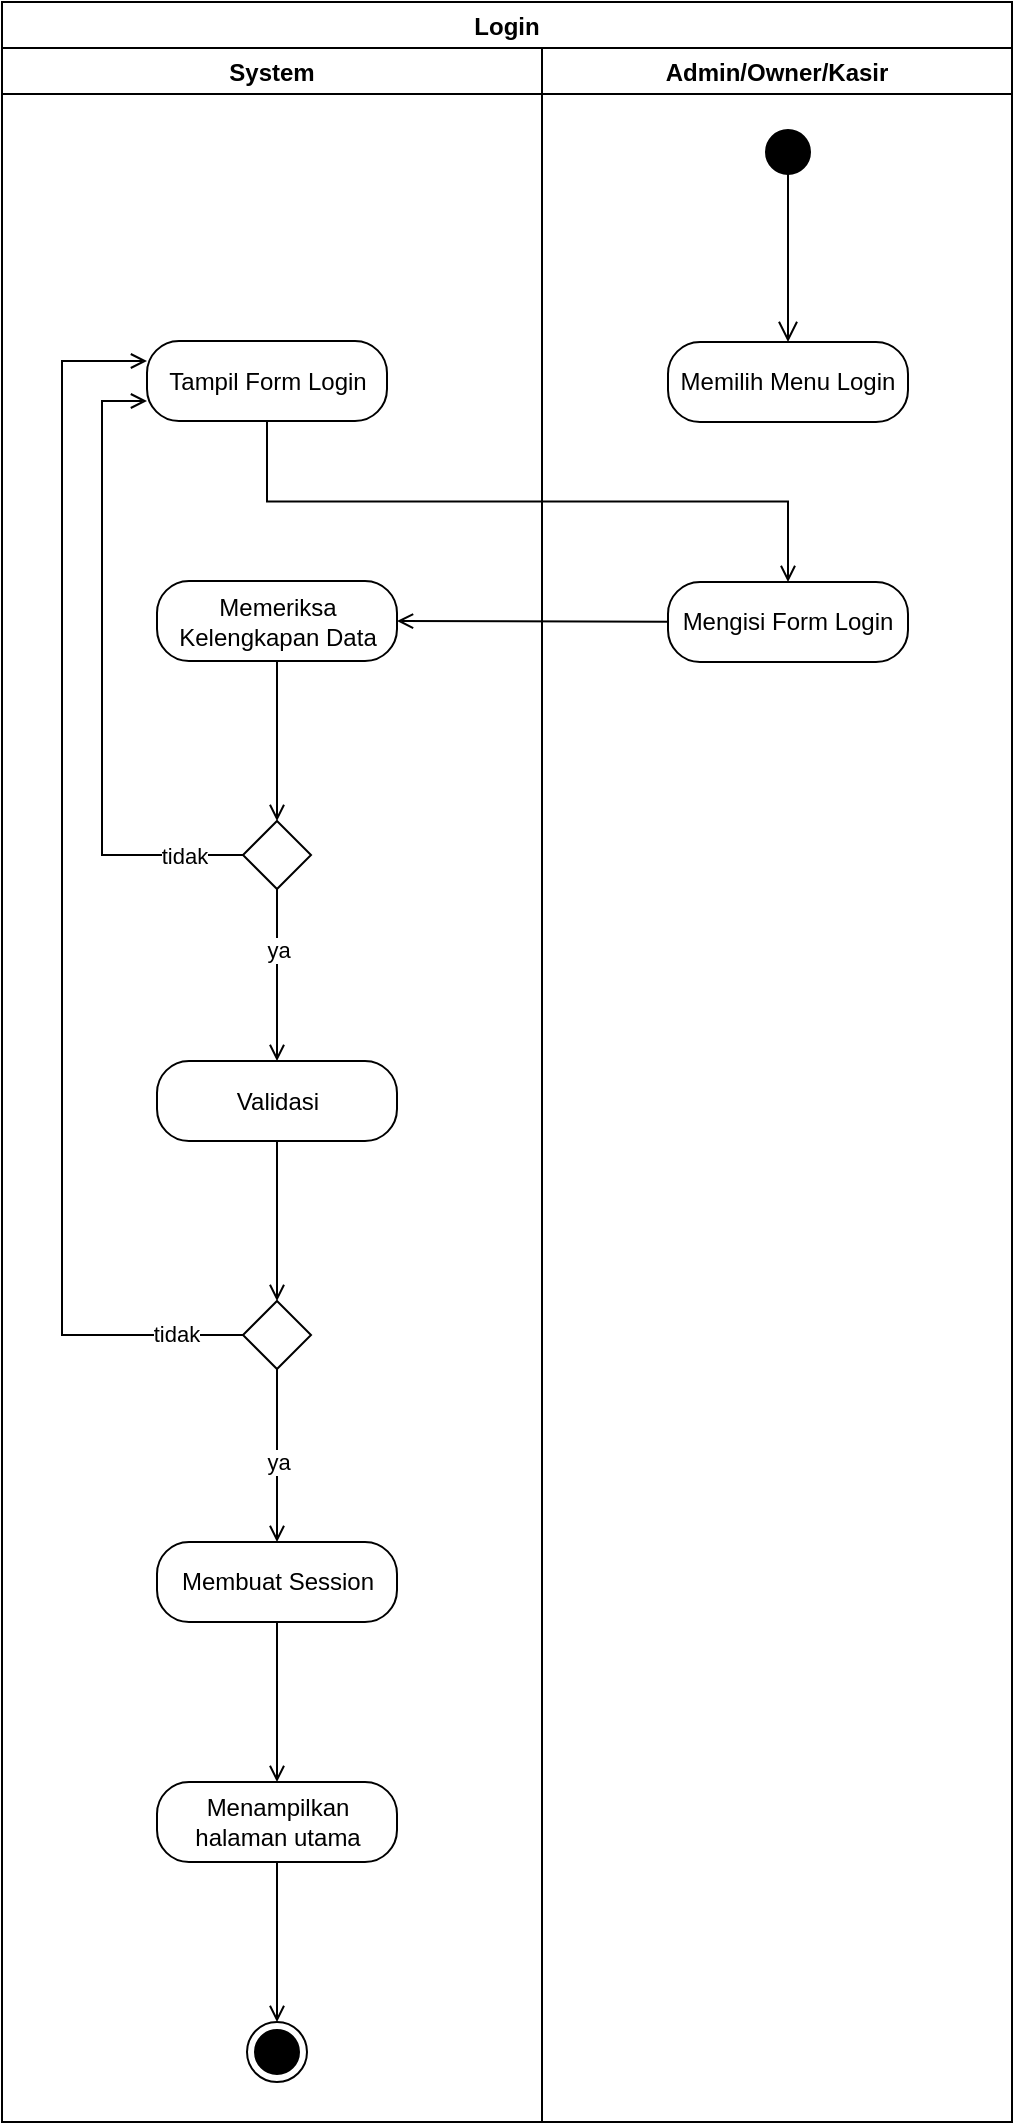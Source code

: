 <mxfile version="15.4.0" type="device" pages="8"><diagram name="Login" id="0783ab3e-0a74-02c8-0abd-f7b4e66b4bec"><mxGraphModel dx="2170" dy="1300" grid="1" gridSize="10" guides="1" tooltips="1" connect="1" arrows="1" fold="1" page="1" pageScale="1" pageWidth="827" pageHeight="1169" background="none" math="0" shadow="0"><root><mxCell id="0"/><mxCell id="1" parent="0"/><mxCell id="4tKQ2Q0CGmyU1cWJpz-E-1" value="Login" style="swimlane;" parent="1" vertex="1"><mxGeometry x="161" y="60" width="505" height="1060" as="geometry"/></mxCell><mxCell id="4tKQ2Q0CGmyU1cWJpz-E-2" value="System" style="swimlane;" parent="4tKQ2Q0CGmyU1cWJpz-E-1" vertex="1"><mxGeometry y="23" width="270" height="1037" as="geometry"/></mxCell><mxCell id="4tKQ2Q0CGmyU1cWJpz-E-15" value="Memeriksa Kelengkapan Data" style="rounded=1;whiteSpace=wrap;html=1;arcSize=40;fontColor=#000000;fillColor=#FFFFFF;strokeColor=#000000;" parent="4tKQ2Q0CGmyU1cWJpz-E-2" vertex="1"><mxGeometry x="77.5" y="266.5" width="120" height="40" as="geometry"/></mxCell><mxCell id="mN097R9Z_bUbuKL20Ipq-3" value="" style="edgeStyle=orthogonalEdgeStyle;rounded=0;orthogonalLoop=1;jettySize=auto;html=1;endArrow=open;endFill=0;" parent="4tKQ2Q0CGmyU1cWJpz-E-2" source="4tKQ2Q0CGmyU1cWJpz-E-19" target="mN097R9Z_bUbuKL20Ipq-2" edge="1"><mxGeometry relative="1" as="geometry"/></mxCell><mxCell id="mN097R9Z_bUbuKL20Ipq-9" value="ya" style="edgeLabel;html=1;align=center;verticalAlign=middle;resizable=0;points=[];" parent="mN097R9Z_bUbuKL20Ipq-3" vertex="1" connectable="0"><mxGeometry x="-0.296" relative="1" as="geometry"><mxPoint as="offset"/></mxGeometry></mxCell><mxCell id="4tKQ2Q0CGmyU1cWJpz-E-19" value="" style="rhombus;whiteSpace=wrap;html=1;strokeColor=#000000;fillColor=#FFFFFF;" parent="4tKQ2Q0CGmyU1cWJpz-E-2" vertex="1"><mxGeometry x="120.5" y="386.5" width="34" height="34" as="geometry"/></mxCell><mxCell id="4tKQ2Q0CGmyU1cWJpz-E-16" style="edgeStyle=none;rounded=0;orthogonalLoop=1;jettySize=auto;html=1;endArrow=open;endFill=0;strokeColor=#000000;entryX=0.5;entryY=0;entryDx=0;entryDy=0;" parent="4tKQ2Q0CGmyU1cWJpz-E-2" source="4tKQ2Q0CGmyU1cWJpz-E-15" target="4tKQ2Q0CGmyU1cWJpz-E-19" edge="1"><mxGeometry relative="1" as="geometry"><mxPoint x="185" y="297" as="targetPoint"/></mxGeometry></mxCell><mxCell id="mN097R9Z_bUbuKL20Ipq-6" value="" style="edgeStyle=orthogonalEdgeStyle;rounded=0;orthogonalLoop=1;jettySize=auto;html=1;endArrow=open;endFill=0;" parent="4tKQ2Q0CGmyU1cWJpz-E-2" source="mN097R9Z_bUbuKL20Ipq-2" target="mN097R9Z_bUbuKL20Ipq-5" edge="1"><mxGeometry relative="1" as="geometry"/></mxCell><mxCell id="mN097R9Z_bUbuKL20Ipq-2" value="Validasi" style="rounded=1;whiteSpace=wrap;html=1;arcSize=40;fontColor=#000000;fillColor=#FFFFFF;strokeColor=#000000;" parent="4tKQ2Q0CGmyU1cWJpz-E-2" vertex="1"><mxGeometry x="77.5" y="506.5" width="120" height="40" as="geometry"/></mxCell><mxCell id="mN097R9Z_bUbuKL20Ipq-4" value="Tampil Form Login" style="rounded=1;whiteSpace=wrap;html=1;arcSize=40;fontColor=#000000;fillColor=#FFFFFF;strokeColor=#000000;" parent="4tKQ2Q0CGmyU1cWJpz-E-2" vertex="1"><mxGeometry x="72.5" y="146.5" width="120" height="40" as="geometry"/></mxCell><mxCell id="mN097R9Z_bUbuKL20Ipq-11" value="" style="edgeStyle=orthogonalEdgeStyle;rounded=0;orthogonalLoop=1;jettySize=auto;html=1;endArrow=open;endFill=0;" parent="4tKQ2Q0CGmyU1cWJpz-E-2" source="mN097R9Z_bUbuKL20Ipq-5" target="4tKQ2Q0CGmyU1cWJpz-E-23" edge="1"><mxGeometry relative="1" as="geometry"/></mxCell><mxCell id="mN097R9Z_bUbuKL20Ipq-13" value="ya" style="edgeLabel;html=1;align=center;verticalAlign=middle;resizable=0;points=[];" parent="mN097R9Z_bUbuKL20Ipq-11" vertex="1" connectable="0"><mxGeometry x="0.334" y="-1" relative="1" as="geometry"><mxPoint x="1" y="-11" as="offset"/></mxGeometry></mxCell><mxCell id="mN097R9Z_bUbuKL20Ipq-5" value="" style="rhombus;whiteSpace=wrap;html=1;strokeColor=#000000;fillColor=#FFFFFF;" parent="4tKQ2Q0CGmyU1cWJpz-E-2" vertex="1"><mxGeometry x="120.5" y="626.5" width="34" height="34" as="geometry"/></mxCell><mxCell id="4tKQ2Q0CGmyU1cWJpz-E-20" style="edgeStyle=orthogonalEdgeStyle;rounded=0;orthogonalLoop=1;jettySize=auto;html=1;endArrow=open;endFill=0;strokeColor=#000000;entryX=0;entryY=0.75;entryDx=0;entryDy=0;exitX=0;exitY=0.5;exitDx=0;exitDy=0;" parent="4tKQ2Q0CGmyU1cWJpz-E-2" source="4tKQ2Q0CGmyU1cWJpz-E-19" target="mN097R9Z_bUbuKL20Ipq-4" edge="1"><mxGeometry relative="1" as="geometry"><mxPoint x="323" y="304" as="targetPoint"/><mxPoint x="105" y="404" as="sourcePoint"/><Array as="points"><mxPoint x="50" y="404"/><mxPoint x="50" y="177"/></Array></mxGeometry></mxCell><mxCell id="mN097R9Z_bUbuKL20Ipq-8" value="tidak" style="edgeLabel;html=1;align=center;verticalAlign=middle;resizable=0;points=[];" parent="4tKQ2Q0CGmyU1cWJpz-E-20" vertex="1" connectable="0"><mxGeometry x="-0.736" y="2" relative="1" as="geometry"><mxPoint x="12" y="-2" as="offset"/></mxGeometry></mxCell><mxCell id="mN097R9Z_bUbuKL20Ipq-7" style="edgeStyle=orthogonalEdgeStyle;rounded=0;orthogonalLoop=1;jettySize=auto;html=1;entryX=0;entryY=0.25;entryDx=0;entryDy=0;endArrow=open;endFill=0;" parent="4tKQ2Q0CGmyU1cWJpz-E-2" source="mN097R9Z_bUbuKL20Ipq-5" target="mN097R9Z_bUbuKL20Ipq-4" edge="1"><mxGeometry relative="1" as="geometry"><Array as="points"><mxPoint x="30" y="643"/><mxPoint x="30" y="157"/></Array></mxGeometry></mxCell><mxCell id="mN097R9Z_bUbuKL20Ipq-12" value="tidak" style="edgeLabel;html=1;align=center;verticalAlign=middle;resizable=0;points=[];" parent="mN097R9Z_bUbuKL20Ipq-7" vertex="1" connectable="0"><mxGeometry x="-0.891" y="-1" relative="1" as="geometry"><mxPoint as="offset"/></mxGeometry></mxCell><mxCell id="4tKQ2Q0CGmyU1cWJpz-E-23" value="Membuat Session" style="rounded=1;whiteSpace=wrap;html=1;arcSize=40;fontColor=#000000;fillColor=#FFFFFF;strokeColor=#000000;" parent="4tKQ2Q0CGmyU1cWJpz-E-2" vertex="1"><mxGeometry x="77.5" y="747" width="120" height="40" as="geometry"/></mxCell><mxCell id="VSpLwrDYALyu89xzr4wN-2" value="Menampilkan halaman utama" style="rounded=1;whiteSpace=wrap;html=1;arcSize=40;fontColor=#000000;fillColor=#FFFFFF;strokeColor=#000000;" parent="4tKQ2Q0CGmyU1cWJpz-E-2" vertex="1"><mxGeometry x="77.5" y="867" width="120" height="40" as="geometry"/></mxCell><mxCell id="VSpLwrDYALyu89xzr4wN-3" value="" style="edgeStyle=orthogonalEdgeStyle;rounded=0;sketch=0;orthogonalLoop=1;jettySize=auto;html=1;endArrow=open;endFill=0;strokeColor=#000000;" parent="4tKQ2Q0CGmyU1cWJpz-E-2" source="4tKQ2Q0CGmyU1cWJpz-E-23" target="VSpLwrDYALyu89xzr4wN-2" edge="1"><mxGeometry relative="1" as="geometry"/></mxCell><mxCell id="4tKQ2Q0CGmyU1cWJpz-E-26" value="" style="ellipse;html=1;shape=endState;fillColor=#000000;strokeColor=#000000;" parent="4tKQ2Q0CGmyU1cWJpz-E-2" vertex="1"><mxGeometry x="122.5" y="987" width="30" height="30" as="geometry"/></mxCell><mxCell id="Rxb_bW290a__B6LvBMq1-1" value="" style="edgeStyle=orthogonalEdgeStyle;rounded=0;sketch=0;orthogonalLoop=1;jettySize=auto;html=1;endArrow=open;endFill=0;strokeColor=#000000;" parent="4tKQ2Q0CGmyU1cWJpz-E-2" source="VSpLwrDYALyu89xzr4wN-2" target="4tKQ2Q0CGmyU1cWJpz-E-26" edge="1"><mxGeometry relative="1" as="geometry"/></mxCell><mxCell id="4tKQ2Q0CGmyU1cWJpz-E-5" value="Admin/Owner/Kasir" style="swimlane;startSize=23;" parent="4tKQ2Q0CGmyU1cWJpz-E-1" vertex="1"><mxGeometry x="270" y="23" width="235" height="1037" as="geometry"/></mxCell><mxCell id="4tKQ2Q0CGmyU1cWJpz-E-6" value="" style="ellipse;html=1;shape=startState;fillColor=#000000;strokeColor=#000000;" parent="4tKQ2Q0CGmyU1cWJpz-E-5" vertex="1"><mxGeometry x="108" y="37" width="30" height="30" as="geometry"/></mxCell><mxCell id="4tKQ2Q0CGmyU1cWJpz-E-7" value="" style="edgeStyle=orthogonalEdgeStyle;html=1;verticalAlign=bottom;endArrow=open;endSize=8;strokeColor=#000000;rounded=0;exitX=0.5;exitY=0.667;exitDx=0;exitDy=0;exitPerimeter=0;entryX=0.5;entryY=0;entryDx=0;entryDy=0;" parent="4tKQ2Q0CGmyU1cWJpz-E-5" source="4tKQ2Q0CGmyU1cWJpz-E-6" target="4tKQ2Q0CGmyU1cWJpz-E-10" edge="1"><mxGeometry relative="1" as="geometry"><mxPoint x="123" y="107" as="targetPoint"/></mxGeometry></mxCell><mxCell id="4tKQ2Q0CGmyU1cWJpz-E-10" value="Memilih Menu Login" style="rounded=1;whiteSpace=wrap;html=1;arcSize=40;fontColor=#000000;fillColor=#FFFFFF;strokeColor=#000000;" parent="4tKQ2Q0CGmyU1cWJpz-E-5" vertex="1"><mxGeometry x="63" y="147" width="120" height="40" as="geometry"/></mxCell><mxCell id="4tKQ2Q0CGmyU1cWJpz-E-14" value="Mengisi Form Login" style="rounded=1;whiteSpace=wrap;html=1;arcSize=40;fontColor=#000000;fillColor=#FFFFFF;strokeColor=#000000;" parent="4tKQ2Q0CGmyU1cWJpz-E-5" vertex="1"><mxGeometry x="63" y="267" width="120" height="40" as="geometry"/></mxCell><mxCell id="4tKQ2Q0CGmyU1cWJpz-E-17" style="edgeStyle=none;rounded=0;orthogonalLoop=1;jettySize=auto;html=1;entryX=1;entryY=0.5;entryDx=0;entryDy=0;endArrow=open;endFill=0;strokeColor=#000000;" parent="4tKQ2Q0CGmyU1cWJpz-E-1" source="4tKQ2Q0CGmyU1cWJpz-E-14" target="4tKQ2Q0CGmyU1cWJpz-E-15" edge="1"><mxGeometry relative="1" as="geometry"/></mxCell><mxCell id="VSpLwrDYALyu89xzr4wN-6" value="" style="edgeStyle=orthogonalEdgeStyle;rounded=0;sketch=0;orthogonalLoop=1;jettySize=auto;html=1;endArrow=open;endFill=0;strokeColor=#000000;exitX=0.5;exitY=1;exitDx=0;exitDy=0;" parent="4tKQ2Q0CGmyU1cWJpz-E-1" source="mN097R9Z_bUbuKL20Ipq-4" target="4tKQ2Q0CGmyU1cWJpz-E-14" edge="1"><mxGeometry relative="1" as="geometry"/></mxCell></root></mxGraphModel></diagram><diagram name="Logout" id="vIGCnD_iS2k6o2yDlPkD"><mxGraphModel dx="1653" dy="1486" grid="1" gridSize="10" guides="1" tooltips="1" connect="1" arrows="1" fold="1" page="1" pageScale="1" pageWidth="827" pageHeight="1169" background="none" math="0" shadow="0"><root><mxCell id="4kBPeP13JDRSHO75kRqF-0"/><mxCell id="4kBPeP13JDRSHO75kRqF-1" parent="4kBPeP13JDRSHO75kRqF-0"/><mxCell id="P7PhSmhruFwbLngjz3a8-0" value="Logout" style="swimlane;rounded=0;sketch=0;strokeColor=#000000;fillColor=default;" parent="4kBPeP13JDRSHO75kRqF-1" vertex="1"><mxGeometry x="996" y="170" width="490" height="830" as="geometry"/></mxCell><mxCell id="Z1IjTt9X52pT4BjOzRH0-11" value="Admin/Owner/Kasir" style="swimlane;startSize=23;" parent="4kBPeP13JDRSHO75kRqF-1" vertex="1"><mxGeometry x="1246" y="190" width="240" height="810" as="geometry"/></mxCell><mxCell id="Z1IjTt9X52pT4BjOzRH0-12" value="" style="ellipse;html=1;shape=startState;fillColor=#000000;strokeColor=#000000;" parent="Z1IjTt9X52pT4BjOzRH0-11" vertex="1"><mxGeometry x="105" y="40" width="30" height="30" as="geometry"/></mxCell><mxCell id="Z1IjTt9X52pT4BjOzRH0-13" value="" style="edgeStyle=orthogonalEdgeStyle;html=1;verticalAlign=bottom;endArrow=open;endSize=8;strokeColor=#000000;rounded=0;exitX=0.5;exitY=0.667;exitDx=0;exitDy=0;exitPerimeter=0;entryX=0.5;entryY=0;entryDx=0;entryDy=0;" parent="Z1IjTt9X52pT4BjOzRH0-11" source="Z1IjTt9X52pT4BjOzRH0-12" target="Z1IjTt9X52pT4BjOzRH0-14" edge="1"><mxGeometry relative="1" as="geometry"><mxPoint x="100" y="107" as="targetPoint"/></mxGeometry></mxCell><mxCell id="Z1IjTt9X52pT4BjOzRH0-14" value="Memilih Menu&lt;br&gt;Logout" style="rounded=1;whiteSpace=wrap;html=1;arcSize=40;fontColor=#000000;fillColor=#FFFFFF;strokeColor=#000000;" parent="Z1IjTt9X52pT4BjOzRH0-11" vertex="1"><mxGeometry x="55" y="150" width="130" height="40" as="geometry"/></mxCell><mxCell id="Z1IjTt9X52pT4BjOzRH0-27" value="Menampilkan&lt;br&gt;Halaman Utama" style="rounded=1;whiteSpace=wrap;html=1;arcSize=40;fontColor=#000000;fillColor=#FFFFFF;strokeColor=#000000;" parent="Z1IjTt9X52pT4BjOzRH0-11" vertex="1"><mxGeometry x="55" y="390.5" width="130" height="40" as="geometry"/></mxCell><mxCell id="Z1IjTt9X52pT4BjOzRH0-22" style="edgeStyle=orthogonalEdgeStyle;rounded=0;sketch=0;orthogonalLoop=1;jettySize=auto;html=1;entryX=1;entryY=0.5;entryDx=0;entryDy=0;endArrow=open;endFill=0;" parent="4kBPeP13JDRSHO75kRqF-1" source="Z1IjTt9X52pT4BjOzRH0-14" target="Z1IjTt9X52pT4BjOzRH0-8" edge="1"><mxGeometry relative="1" as="geometry"/></mxCell><mxCell id="Z1IjTt9X52pT4BjOzRH0-28" style="edgeStyle=orthogonalEdgeStyle;rounded=0;sketch=0;orthogonalLoop=1;jettySize=auto;html=1;entryX=0;entryY=0.5;entryDx=0;entryDy=0;endArrow=open;endFill=0;" parent="4kBPeP13JDRSHO75kRqF-1" source="Z1IjTt9X52pT4BjOzRH0-5" target="Z1IjTt9X52pT4BjOzRH0-27" edge="1"><mxGeometry relative="1" as="geometry"/></mxCell><mxCell id="9gOZN422D1GrMGDfR1nl-0" value="tidak" style="edgeLabel;html=1;align=center;verticalAlign=middle;resizable=0;points=[];" parent="Z1IjTt9X52pT4BjOzRH0-28" vertex="1" connectable="0"><mxGeometry x="-0.693" y="1" relative="1" as="geometry"><mxPoint x="34" y="1" as="offset"/></mxGeometry></mxCell><mxCell id="Z1IjTt9X52pT4BjOzRH0-1" value="System" style="swimlane;" parent="4kBPeP13JDRSHO75kRqF-1" vertex="1"><mxGeometry x="996" y="190" width="250" height="810" as="geometry"/></mxCell><mxCell id="Z1IjTt9X52pT4BjOzRH0-23" value="" style="edgeStyle=orthogonalEdgeStyle;rounded=0;sketch=0;orthogonalLoop=1;jettySize=auto;html=1;endArrow=open;endFill=0;" parent="Z1IjTt9X52pT4BjOzRH0-1" source="Z1IjTt9X52pT4BjOzRH0-2" target="Z1IjTt9X52pT4BjOzRH0-5" edge="1"><mxGeometry relative="1" as="geometry"/></mxCell><mxCell id="Z1IjTt9X52pT4BjOzRH0-2" value="Memeriksa Konfirmasi Keluar Akun" style="rounded=1;whiteSpace=wrap;html=1;arcSize=40;fontColor=#000000;fillColor=#FFFFFF;strokeColor=#000000;" parent="Z1IjTt9X52pT4BjOzRH0-1" vertex="1"><mxGeometry x="55" y="270" width="130" height="40" as="geometry"/></mxCell><mxCell id="Z1IjTt9X52pT4BjOzRH0-3" style="edgeStyle=orthogonalEdgeStyle;curved=0;rounded=1;sketch=0;orthogonalLoop=1;jettySize=auto;html=1;entryX=0.5;entryY=0;entryDx=0;entryDy=0;endArrow=open;endFill=0;" parent="Z1IjTt9X52pT4BjOzRH0-1" source="Z1IjTt9X52pT4BjOzRH0-5" target="Z1IjTt9X52pT4BjOzRH0-6" edge="1"><mxGeometry relative="1" as="geometry"><Array as="points"><mxPoint x="120" y="447"/><mxPoint x="120" y="447"/></Array></mxGeometry></mxCell><mxCell id="Z1IjTt9X52pT4BjOzRH0-4" value="ya" style="edgeLabel;html=1;align=center;verticalAlign=middle;resizable=0;points=[];" parent="Z1IjTt9X52pT4BjOzRH0-3" vertex="1" connectable="0"><mxGeometry x="-0.258" y="1" relative="1" as="geometry"><mxPoint as="offset"/></mxGeometry></mxCell><mxCell id="Z1IjTt9X52pT4BjOzRH0-5" value="" style="rhombus;whiteSpace=wrap;html=1;strokeColor=#000000;fillColor=#FFFFFF;" parent="Z1IjTt9X52pT4BjOzRH0-1" vertex="1"><mxGeometry x="103.5" y="394" width="33" height="33" as="geometry"/></mxCell><mxCell id="Z1IjTt9X52pT4BjOzRH0-6" value="Menghapus Session" style="rounded=1;whiteSpace=wrap;html=1;arcSize=40;fontColor=#000000;fillColor=#FFFFFF;strokeColor=#000000;" parent="Z1IjTt9X52pT4BjOzRH0-1" vertex="1"><mxGeometry x="54.75" y="510" width="130.5" height="40" as="geometry"/></mxCell><mxCell id="nPst8rVgvCmzNGddFZjB-0" value="" style="edgeStyle=orthogonalEdgeStyle;rounded=0;sketch=0;orthogonalLoop=1;jettySize=auto;html=1;endArrow=open;endFill=0;strokeColor=#000000;" parent="Z1IjTt9X52pT4BjOzRH0-1" source="Z1IjTt9X52pT4BjOzRH0-8" target="Z1IjTt9X52pT4BjOzRH0-2" edge="1"><mxGeometry relative="1" as="geometry"/></mxCell><mxCell id="Z1IjTt9X52pT4BjOzRH0-8" value="Menampilkan Pop-up&lt;br&gt;Konfirmasi" style="rounded=1;whiteSpace=wrap;html=1;arcSize=40;fontColor=#000000;fillColor=#FFFFFF;strokeColor=#000000;" parent="Z1IjTt9X52pT4BjOzRH0-1" vertex="1"><mxGeometry x="54.5" y="150" width="130" height="40" as="geometry"/></mxCell><mxCell id="Z1IjTt9X52pT4BjOzRH0-17" value="" style="ellipse;html=1;shape=endState;fillColor=#000000;strokeColor=#000000;" parent="Z1IjTt9X52pT4BjOzRH0-1" vertex="1"><mxGeometry x="105" y="750" width="30" height="30" as="geometry"/></mxCell><mxCell id="Z1IjTt9X52pT4BjOzRH0-18" style="edgeStyle=none;rounded=0;orthogonalLoop=1;jettySize=auto;html=1;entryX=0.5;entryY=0;entryDx=0;entryDy=0;endArrow=open;endFill=0;strokeColor=#000000;exitX=0.5;exitY=1;exitDx=0;exitDy=0;" parent="Z1IjTt9X52pT4BjOzRH0-1" source="Z1IjTt9X52pT4BjOzRH0-6" target="Z1IjTt9X52pT4BjOzRH0-17" edge="1"><mxGeometry relative="1" as="geometry"><mxPoint x="360.0" y="547" as="sourcePoint"/></mxGeometry></mxCell><mxCell id="nPst8rVgvCmzNGddFZjB-1" value="Menampilkan&lt;br&gt;Halaman Login" style="rounded=1;whiteSpace=wrap;html=1;arcSize=40;fontColor=#000000;fillColor=#FFFFFF;strokeColor=#000000;" parent="Z1IjTt9X52pT4BjOzRH0-1" vertex="1"><mxGeometry x="54.75" y="630" width="130.5" height="40" as="geometry"/></mxCell></root></mxGraphModel></diagram><diagram name="Registrasi Pelanggan" id="Jm_ydSjkXZhIfCFgcP8L"><mxGraphModel dx="1653" dy="1486" grid="1" gridSize="10" guides="1" tooltips="1" connect="1" arrows="1" fold="1" page="1" pageScale="1" pageWidth="827" pageHeight="1169" background="none" math="0" shadow="0"><root><mxCell id="r5nO514y0Ee6WWy9xTYz-0"/><mxCell id="r5nO514y0Ee6WWy9xTYz-1" parent="r5nO514y0Ee6WWy9xTYz-0"/><mxCell id="6n8Auv_oKor19uXdS7c--5" value="Sistem" style="swimlane;strokeColor=#000000;" parent="r5nO514y0Ee6WWy9xTYz-1" vertex="1"><mxGeometry x="1341" y="173" width="200" height="845.5" as="geometry"/></mxCell><mxCell id="6n8Auv_oKor19uXdS7c--6" value="Registrasi Pelanggan" style="swimlane;strokeColor=#000000;" parent="r5nO514y0Ee6WWy9xTYz-1" vertex="1"><mxGeometry x="941" y="150" width="600" height="870" as="geometry"/></mxCell><mxCell id="6n8Auv_oKor19uXdS7c--7" value="Admin" style="swimlane;strokeColor=#000000;" parent="6n8Auv_oKor19uXdS7c--6" vertex="1"><mxGeometry y="23" width="200" height="847" as="geometry"/></mxCell><mxCell id="6n8Auv_oKor19uXdS7c--10" value="" style="ellipse;html=1;shape=endState;fillColor=#000000;strokeColor=#000000;" parent="6n8Auv_oKor19uXdS7c--7" vertex="1"><mxGeometry x="78.5" y="764" width="43" height="43" as="geometry"/></mxCell><mxCell id="6n8Auv_oKor19uXdS7c--54" value="" style="edgeStyle=orthogonalEdgeStyle;rounded=0;sketch=0;orthogonalLoop=1;jettySize=auto;html=1;endArrow=open;endFill=0;strokeColor=#000000;" parent="6n8Auv_oKor19uXdS7c--7" source="6n8Auv_oKor19uXdS7c--38" target="6n8Auv_oKor19uXdS7c--10" edge="1"><mxGeometry relative="1" as="geometry"/></mxCell><mxCell id="6n8Auv_oKor19uXdS7c--38" value="Data Tampil di Halaman Admin" style="rounded=1;whiteSpace=wrap;html=1;arcSize=40;fontColor=#000000;fillColor=#FFFFFF;strokeColor=#000000;" parent="6n8Auv_oKor19uXdS7c--7" vertex="1"><mxGeometry x="40" y="645.5" width="120" height="40" as="geometry"/></mxCell><mxCell id="6n8Auv_oKor19uXdS7c--11" value="Kasir" style="swimlane;strokeColor=#000000;" parent="6n8Auv_oKor19uXdS7c--6" vertex="1"><mxGeometry x="200" y="23" width="200" height="847" as="geometry"/></mxCell><mxCell id="6n8Auv_oKor19uXdS7c--12" value="" style="ellipse;html=1;shape=startState;fillColor=#000000;strokeColor=#000000;" parent="6n8Auv_oKor19uXdS7c--11" vertex="1"><mxGeometry x="79.25" y="45.5" width="41.5" height="41.5" as="geometry"/></mxCell><mxCell id="6n8Auv_oKor19uXdS7c--13" value="" style="edgeStyle=orthogonalEdgeStyle;html=1;verticalAlign=bottom;endArrow=open;endSize=8;strokeColor=#000000;rounded=0;entryX=0.5;entryY=0;entryDx=0;entryDy=0;" parent="6n8Auv_oKor19uXdS7c--11" target="6n8Auv_oKor19uXdS7c--4" edge="1"><mxGeometry relative="1" as="geometry"><mxPoint x="100" y="137" as="targetPoint"/><mxPoint x="100" y="83" as="sourcePoint"/></mxGeometry></mxCell><mxCell id="6n8Auv_oKor19uXdS7c--4" value="Memilih Menu Registrasi Pelanggan" style="rounded=1;whiteSpace=wrap;html=1;arcSize=40;fontColor=#000000;fillColor=#FFFFFF;strokeColor=#000000;" parent="6n8Auv_oKor19uXdS7c--11" vertex="1"><mxGeometry x="40" y="165.5" width="120" height="40" as="geometry"/></mxCell><mxCell id="6n8Auv_oKor19uXdS7c--33" value="Mengisi Input&lt;br&gt;Data pelanggan" style="rounded=1;whiteSpace=wrap;html=1;arcSize=40;fontColor=#000000;fillColor=#FFFFFF;strokeColor=#000000;" parent="6n8Auv_oKor19uXdS7c--11" vertex="1"><mxGeometry x="40" y="285.5" width="120" height="40" as="geometry"/></mxCell><mxCell id="6n8Auv_oKor19uXdS7c--44" value="" style="edgeStyle=orthogonalEdgeStyle;rounded=0;sketch=0;orthogonalLoop=1;jettySize=auto;html=1;endArrow=open;endFill=0;strokeColor=#000000;entryX=0.5;entryY=0;entryDx=0;entryDy=0;" parent="6n8Auv_oKor19uXdS7c--6" source="6n8Auv_oKor19uXdS7c--32" target="6n8Auv_oKor19uXdS7c--33" edge="1"><mxGeometry relative="1" as="geometry"><Array as="points"><mxPoint x="500" y="269"/><mxPoint x="300" y="269"/></Array></mxGeometry></mxCell><mxCell id="6n8Auv_oKor19uXdS7c--32" value="Menampilkan Form Input Data" style="rounded=1;whiteSpace=wrap;html=1;arcSize=40;fontColor=#000000;fillColor=#FFFFFF;strokeColor=#000000;" parent="6n8Auv_oKor19uXdS7c--6" vertex="1"><mxGeometry x="440" y="188.5" width="120" height="40" as="geometry"/></mxCell><mxCell id="6n8Auv_oKor19uXdS7c--47" value="" style="edgeStyle=orthogonalEdgeStyle;rounded=0;sketch=0;orthogonalLoop=1;jettySize=auto;html=1;endArrow=open;endFill=0;strokeColor=#000000;" parent="6n8Auv_oKor19uXdS7c--6" source="6n8Auv_oKor19uXdS7c--34" target="6n8Auv_oKor19uXdS7c--35" edge="1"><mxGeometry relative="1" as="geometry"/></mxCell><mxCell id="6n8Auv_oKor19uXdS7c--34" value="Memeriksa Semua Input Terisi" style="rounded=1;whiteSpace=wrap;html=1;arcSize=40;fontColor=#000000;fillColor=#FFFFFF;strokeColor=#000000;" parent="6n8Auv_oKor19uXdS7c--6" vertex="1"><mxGeometry x="440" y="308.5" width="120" height="40" as="geometry"/></mxCell><mxCell id="6n8Auv_oKor19uXdS7c--48" value="" style="edgeStyle=orthogonalEdgeStyle;rounded=0;sketch=0;orthogonalLoop=1;jettySize=auto;html=1;endArrow=open;endFill=0;strokeColor=#000000;" parent="6n8Auv_oKor19uXdS7c--6" source="6n8Auv_oKor19uXdS7c--35" target="6n8Auv_oKor19uXdS7c--36" edge="1"><mxGeometry relative="1" as="geometry"/></mxCell><mxCell id="6n8Auv_oKor19uXdS7c--50" value="ya" style="edgeLabel;html=1;align=center;verticalAlign=middle;resizable=0;points=[];" parent="6n8Auv_oKor19uXdS7c--48" vertex="1" connectable="0"><mxGeometry x="-0.254" relative="1" as="geometry"><mxPoint as="offset"/></mxGeometry></mxCell><mxCell id="6n8Auv_oKor19uXdS7c--49" style="edgeStyle=orthogonalEdgeStyle;rounded=0;sketch=0;orthogonalLoop=1;jettySize=auto;html=1;entryX=1;entryY=0.5;entryDx=0;entryDy=0;endArrow=open;endFill=0;strokeColor=#000000;" parent="6n8Auv_oKor19uXdS7c--6" source="6n8Auv_oKor19uXdS7c--35" target="6n8Auv_oKor19uXdS7c--32" edge="1"><mxGeometry relative="1" as="geometry"><Array as="points"><mxPoint x="580" y="449"/><mxPoint x="580" y="209"/></Array></mxGeometry></mxCell><mxCell id="6n8Auv_oKor19uXdS7c--51" value="tidak" style="edgeLabel;html=1;align=center;verticalAlign=middle;resizable=0;points=[];" parent="6n8Auv_oKor19uXdS7c--49" vertex="1" connectable="0"><mxGeometry x="-0.859" relative="1" as="geometry"><mxPoint as="offset"/></mxGeometry></mxCell><mxCell id="6n8Auv_oKor19uXdS7c--35" value="" style="rhombus;whiteSpace=wrap;html=1;strokeColor=#000000;fillColor=#FFFFFF;" parent="6n8Auv_oKor19uXdS7c--6" vertex="1"><mxGeometry x="480" y="428.5" width="40" height="40" as="geometry"/></mxCell><mxCell id="6n8Auv_oKor19uXdS7c--52" value="" style="edgeStyle=orthogonalEdgeStyle;rounded=0;sketch=0;orthogonalLoop=1;jettySize=auto;html=1;endArrow=open;endFill=0;strokeColor=#000000;" parent="6n8Auv_oKor19uXdS7c--6" source="6n8Auv_oKor19uXdS7c--36" target="6n8Auv_oKor19uXdS7c--37" edge="1"><mxGeometry relative="1" as="geometry"/></mxCell><mxCell id="6n8Auv_oKor19uXdS7c--36" value="Data Tersimpan di Database" style="rounded=1;whiteSpace=wrap;html=1;arcSize=40;fontColor=#000000;fillColor=#FFFFFF;strokeColor=#000000;" parent="6n8Auv_oKor19uXdS7c--6" vertex="1"><mxGeometry x="440" y="548.5" width="120" height="40" as="geometry"/></mxCell><mxCell id="6n8Auv_oKor19uXdS7c--53" style="edgeStyle=orthogonalEdgeStyle;rounded=0;sketch=0;orthogonalLoop=1;jettySize=auto;html=1;entryX=1;entryY=0.5;entryDx=0;entryDy=0;endArrow=open;endFill=0;strokeColor=#000000;" parent="6n8Auv_oKor19uXdS7c--6" source="6n8Auv_oKor19uXdS7c--37" target="6n8Auv_oKor19uXdS7c--38" edge="1"><mxGeometry relative="1" as="geometry"/></mxCell><mxCell id="6n8Auv_oKor19uXdS7c--37" value="Mengirim Data" style="rounded=1;whiteSpace=wrap;html=1;arcSize=40;fontColor=#000000;fillColor=#FFFFFF;strokeColor=#000000;" parent="6n8Auv_oKor19uXdS7c--6" vertex="1"><mxGeometry x="440" y="668.5" width="120" height="40" as="geometry"/></mxCell><mxCell id="6n8Auv_oKor19uXdS7c--43" value="" style="edgeStyle=orthogonalEdgeStyle;rounded=0;sketch=0;orthogonalLoop=1;jettySize=auto;html=1;endArrow=open;endFill=0;strokeColor=#000000;" parent="6n8Auv_oKor19uXdS7c--6" source="6n8Auv_oKor19uXdS7c--4" target="6n8Auv_oKor19uXdS7c--32" edge="1"><mxGeometry relative="1" as="geometry"/></mxCell><mxCell id="6n8Auv_oKor19uXdS7c--46" value="" style="edgeStyle=orthogonalEdgeStyle;rounded=0;sketch=0;orthogonalLoop=1;jettySize=auto;html=1;endArrow=open;endFill=0;strokeColor=#000000;" parent="6n8Auv_oKor19uXdS7c--6" source="6n8Auv_oKor19uXdS7c--33" target="6n8Auv_oKor19uXdS7c--34" edge="1"><mxGeometry relative="1" as="geometry"/></mxCell></root></mxGraphModel></diagram><diagram id="Bfve6cYc-9H7ev2NAl61" name="CRUD Pengguna"><mxGraphModel dx="2170" dy="1300" grid="1" gridSize="10" guides="1" tooltips="1" connect="1" arrows="1" fold="1" page="1" pageScale="1" pageWidth="827" pageHeight="1169" math="0" shadow="0"><root><mxCell id="Sep0gIHy8dyI2trev9iX-0"/><mxCell id="Sep0gIHy8dyI2trev9iX-1" parent="Sep0gIHy8dyI2trev9iX-0"/><mxCell id="HSaXmXcl0QpI6Gu1xT70-0" value="System" style="swimlane;startSize=23;" parent="Sep0gIHy8dyI2trev9iX-1" vertex="1"><mxGeometry x="414" y="143" width="400" height="930" as="geometry"/></mxCell><mxCell id="HSaXmXcl0QpI6Gu1xT70-4" value="Menu Tambah&lt;br&gt;Data Pengguna" style="whiteSpace=wrap;html=1;arcSize=40;fontColor=#000000;fillColor=#FFFFFF;strokeColor=#000000;fontSize=11;" parent="HSaXmXcl0QpI6Gu1xT70-0" vertex="1"><mxGeometry x="25" y="350.0" width="110" height="40" as="geometry"/></mxCell><mxCell id="6KiU5TAWieBdu0S2s1S7-12" style="edgeStyle=orthogonalEdgeStyle;sketch=0;orthogonalLoop=1;jettySize=auto;html=1;entryX=0.5;entryY=0;entryDx=0;entryDy=0;fontSize=11;endArrow=open;endFill=0;strokeColor=#000000;exitX=0.931;exitY=0.245;exitDx=0;exitDy=0;exitPerimeter=0;rounded=0;" parent="HSaXmXcl0QpI6Gu1xT70-0" source="HSaXmXcl0QpI6Gu1xT70-20" target="6KiU5TAWieBdu0S2s1S7-3" edge="1"><mxGeometry relative="1" as="geometry"><Array as="points"><mxPoint x="220" y="310"/><mxPoint x="320" y="310"/></Array></mxGeometry></mxCell><mxCell id="6KiU5TAWieBdu0S2s1S7-13" style="edgeStyle=orthogonalEdgeStyle;sketch=0;orthogonalLoop=1;jettySize=auto;html=1;entryX=0.5;entryY=0;entryDx=0;entryDy=0;fontSize=11;endArrow=open;endFill=0;strokeColor=#000000;exitX=0.915;exitY=0.742;exitDx=0;exitDy=0;exitPerimeter=0;rounded=0;" parent="HSaXmXcl0QpI6Gu1xT70-0" source="HSaXmXcl0QpI6Gu1xT70-20" target="HSaXmXcl0QpI6Gu1xT70-4" edge="1"><mxGeometry relative="1" as="geometry"><Array as="points"><mxPoint x="181" y="310"/><mxPoint x="80" y="310"/></Array></mxGeometry></mxCell><mxCell id="HSaXmXcl0QpI6Gu1xT70-20" value="" style="html=1;points=[];perimeter=orthogonalPerimeter;fillColor=#000000;strokeColor=none;sketch=0;rotation=90;" parent="HSaXmXcl0QpI6Gu1xT70-0" vertex="1"><mxGeometry x="194.83" y="250.32" width="10" height="79.51" as="geometry"/></mxCell><mxCell id="6KiU5TAWieBdu0S2s1S7-2" value="Menu Ubah&lt;br&gt;Data&amp;nbsp;Pengguna" style="whiteSpace=wrap;html=1;arcSize=40;fontColor=#000000;fillColor=#FFFFFF;strokeColor=#000000;fontSize=11;" parent="HSaXmXcl0QpI6Gu1xT70-0" vertex="1"><mxGeometry x="145" y="350.0" width="110" height="40" as="geometry"/></mxCell><mxCell id="6KiU5TAWieBdu0S2s1S7-3" value="Menu Hapus&lt;br&gt;Data&amp;nbsp;Pengguna" style="whiteSpace=wrap;html=1;arcSize=40;fontColor=#000000;fillColor=#FFFFFF;strokeColor=#000000;fontSize=11;" parent="HSaXmXcl0QpI6Gu1xT70-0" vertex="1"><mxGeometry x="265" y="350.0" width="110" height="40" as="geometry"/></mxCell><mxCell id="6KiU5TAWieBdu0S2s1S7-1" style="edgeStyle=orthogonalEdgeStyle;sketch=0;orthogonalLoop=1;jettySize=auto;html=1;endArrow=open;endFill=0;strokeColor=#000000;entryX=0.5;entryY=0;entryDx=0;entryDy=0;rounded=0;" parent="HSaXmXcl0QpI6Gu1xT70-0" source="HSaXmXcl0QpI6Gu1xT70-20" target="6KiU5TAWieBdu0S2s1S7-2" edge="1"><mxGeometry relative="1" as="geometry"><mxPoint x="170" y="330.08" as="targetPoint"/></mxGeometry></mxCell><mxCell id="HSaXmXcl0QpI6Gu1xT70-16" value="Menampilkan&lt;br&gt;Halaman Pengguna" style="whiteSpace=wrap;html=1;arcSize=40;fontColor=#000000;fillColor=#FFFFFF;strokeColor=#000000;" parent="HSaXmXcl0QpI6Gu1xT70-0" vertex="1"><mxGeometry x="135" y="150" width="130" height="40" as="geometry"/></mxCell><mxCell id="6KiU5TAWieBdu0S2s1S7-0" style="edgeStyle=orthogonalEdgeStyle;sketch=0;orthogonalLoop=1;jettySize=auto;html=1;endArrow=open;endFill=0;strokeColor=#000000;exitX=0.5;exitY=1;exitDx=0;exitDy=0;" parent="HSaXmXcl0QpI6Gu1xT70-0" source="HSaXmXcl0QpI6Gu1xT70-16" target="HSaXmXcl0QpI6Gu1xT70-20" edge="1"><mxGeometry relative="1" as="geometry"><mxPoint x="-55.0" y="290" as="sourcePoint"/></mxGeometry></mxCell><mxCell id="Anmex4X_6TTmEykjGr_5-0" value="menampilkan menu" style="edgeLabel;html=1;align=center;verticalAlign=middle;resizable=0;points=[];" parent="6KiU5TAWieBdu0S2s1S7-0" vertex="1" connectable="0"><mxGeometry x="0.245" y="-1" relative="1" as="geometry"><mxPoint as="offset"/></mxGeometry></mxCell><mxCell id="HG06Aq2RI1XMRVOmj0wG-34" value="" style="edgeStyle=orthogonalEdgeStyle;sketch=0;orthogonalLoop=1;jettySize=auto;html=1;fontSize=11;endArrow=open;endFill=0;strokeColor=#000000;" parent="HSaXmXcl0QpI6Gu1xT70-0" source="HG06Aq2RI1XMRVOmj0wG-30" target="HG06Aq2RI1XMRVOmj0wG-33" edge="1"><mxGeometry relative="1" as="geometry"/></mxCell><mxCell id="HG06Aq2RI1XMRVOmj0wG-30" value="Data Tersimpan" style="whiteSpace=wrap;html=1;arcSize=40;fontColor=#000000;fillColor=#FFFFFF;strokeColor=#000000;" parent="HSaXmXcl0QpI6Gu1xT70-0" vertex="1"><mxGeometry x="135" y="630" width="130" height="40" as="geometry"/></mxCell><mxCell id="HG06Aq2RI1XMRVOmj0wG-35" value="" style="edgeStyle=orthogonalEdgeStyle;sketch=0;orthogonalLoop=1;jettySize=auto;html=1;fontSize=11;endArrow=open;endFill=0;strokeColor=#000000;" parent="HSaXmXcl0QpI6Gu1xT70-0" source="HG06Aq2RI1XMRVOmj0wG-33" target="HSaXmXcl0QpI6Gu1xT70-17" edge="1"><mxGeometry relative="1" as="geometry"/></mxCell><mxCell id="HG06Aq2RI1XMRVOmj0wG-33" value="Menampilkan&lt;br&gt;Halaman Data&lt;br&gt;Pengguna" style="whiteSpace=wrap;html=1;arcSize=40;fontColor=#000000;fillColor=#FFFFFF;strokeColor=#000000;" parent="HSaXmXcl0QpI6Gu1xT70-0" vertex="1"><mxGeometry x="135" y="750" width="130" height="40" as="geometry"/></mxCell><mxCell id="HSaXmXcl0QpI6Gu1xT70-17" value="" style="ellipse;html=1;shape=endState;fillColor=#000000;strokeColor=#000000;" parent="HSaXmXcl0QpI6Gu1xT70-0" vertex="1"><mxGeometry x="185" y="870" width="30" height="30" as="geometry"/></mxCell><mxCell id="Ilzj8_Mjzv9gDWOAfk0F-0" value="CRUD Pengguan" style="swimlane;strokeColor=#000000;" parent="HSaXmXcl0QpI6Gu1xT70-0" vertex="1"><mxGeometry x="-400" y="-23" width="800" height="953" as="geometry"/></mxCell><mxCell id="HSaXmXcl0QpI6Gu1xT70-8" value="Admin" style="swimlane;" parent="Sep0gIHy8dyI2trev9iX-1" vertex="1"><mxGeometry x="14" y="143" width="400" height="930" as="geometry"/></mxCell><mxCell id="HSaXmXcl0QpI6Gu1xT70-3" value="Memilih Menu&lt;br&gt;Pengguna" style="whiteSpace=wrap;html=1;arcSize=40;fontColor=#000000;fillColor=#FFFFFF;strokeColor=#000000;" parent="HSaXmXcl0QpI6Gu1xT70-8" vertex="1"><mxGeometry x="135" y="150" width="130" height="40" as="geometry"/></mxCell><mxCell id="HSaXmXcl0QpI6Gu1xT70-1" value="" style="ellipse;html=1;shape=startState;fillColor=#000000;strokeColor=#000000;" parent="HSaXmXcl0QpI6Gu1xT70-8" vertex="1"><mxGeometry x="185" y="40" width="30" height="30" as="geometry"/></mxCell><mxCell id="HSaXmXcl0QpI6Gu1xT70-2" value="" style="edgeStyle=orthogonalEdgeStyle;html=1;verticalAlign=bottom;endArrow=open;endSize=8;strokeColor=#000000;exitX=0.5;exitY=0.667;exitDx=0;exitDy=0;exitPerimeter=0;entryX=0.5;entryY=0;entryDx=0;entryDy=0;" parent="HSaXmXcl0QpI6Gu1xT70-8" source="HSaXmXcl0QpI6Gu1xT70-1" target="HSaXmXcl0QpI6Gu1xT70-3" edge="1"><mxGeometry relative="1" as="geometry"><mxPoint x="340" y="107" as="targetPoint"/></mxGeometry></mxCell><mxCell id="6KiU5TAWieBdu0S2s1S7-14" value="Input Nama,&lt;br&gt;No.Telp, Alamat" style="whiteSpace=wrap;html=1;arcSize=40;fontColor=#000000;fillColor=#FFFFFF;strokeColor=#000000;fontSize=11;" parent="HSaXmXcl0QpI6Gu1xT70-8" vertex="1"><mxGeometry x="22.5" y="490.0" width="110" height="40" as="geometry"/></mxCell><mxCell id="6KiU5TAWieBdu0S2s1S7-16" value="Ubah Nama,&lt;br&gt;No.Telp, Alamat" style="whiteSpace=wrap;html=1;arcSize=40;fontColor=#000000;fillColor=#FFFFFF;strokeColor=#000000;fontSize=11;" parent="HSaXmXcl0QpI6Gu1xT70-8" vertex="1"><mxGeometry x="142.5" y="490.0" width="110" height="40" as="geometry"/></mxCell><mxCell id="Z8o76yUe4ZVCzRvsQxIA-0" value="Hapus Pengguna" style="whiteSpace=wrap;html=1;arcSize=40;fontColor=#000000;fillColor=#FFFFFF;strokeColor=#000000;fontSize=11;" parent="HSaXmXcl0QpI6Gu1xT70-8" vertex="1"><mxGeometry x="267.5" y="490" width="110" height="40" as="geometry"/></mxCell><mxCell id="HSaXmXcl0QpI6Gu1xT70-5" style="edgeStyle=orthogonalEdgeStyle;sketch=0;orthogonalLoop=1;jettySize=auto;html=1;entryX=0;entryY=0.5;entryDx=0;entryDy=0;endArrow=open;endFill=0;" parent="Sep0gIHy8dyI2trev9iX-1" source="HSaXmXcl0QpI6Gu1xT70-3" target="HSaXmXcl0QpI6Gu1xT70-16" edge="1"><mxGeometry relative="1" as="geometry"/></mxCell><mxCell id="6KiU5TAWieBdu0S2s1S7-19" value="" style="edgeStyle=orthogonalEdgeStyle;sketch=0;orthogonalLoop=1;jettySize=auto;html=1;fontSize=11;endArrow=open;endFill=0;strokeColor=#000000;rounded=0;" parent="Sep0gIHy8dyI2trev9iX-1" source="HSaXmXcl0QpI6Gu1xT70-4" target="6KiU5TAWieBdu0S2s1S7-14" edge="1"><mxGeometry relative="1" as="geometry"><Array as="points"><mxPoint x="494" y="553"/><mxPoint x="94" y="553"/></Array></mxGeometry></mxCell><mxCell id="6KiU5TAWieBdu0S2s1S7-20" value="" style="edgeStyle=orthogonalEdgeStyle;sketch=0;orthogonalLoop=1;jettySize=auto;html=1;fontSize=11;endArrow=open;endFill=0;strokeColor=#000000;rounded=0;" parent="Sep0gIHy8dyI2trev9iX-1" source="6KiU5TAWieBdu0S2s1S7-2" target="6KiU5TAWieBdu0S2s1S7-16" edge="1"><mxGeometry relative="1" as="geometry"><Array as="points"><mxPoint x="614" y="573"/><mxPoint x="214" y="573"/></Array></mxGeometry></mxCell><mxCell id="HG06Aq2RI1XMRVOmj0wG-25" style="edgeStyle=orthogonalEdgeStyle;sketch=0;orthogonalLoop=1;jettySize=auto;html=1;fontSize=11;endArrow=open;endFill=0;strokeColor=#000000;entryX=0.5;entryY=0;entryDx=0;entryDy=0;rounded=0;" parent="Sep0gIHy8dyI2trev9iX-1" source="6KiU5TAWieBdu0S2s1S7-16" target="HG06Aq2RI1XMRVOmj0wG-30" edge="1"><mxGeometry relative="1" as="geometry"><Array as="points"><mxPoint x="212" y="713"/><mxPoint x="614" y="713"/></Array><mxPoint x="613.353" y="666.775" as="targetPoint"/></mxGeometry></mxCell><mxCell id="HG06Aq2RI1XMRVOmj0wG-26" style="edgeStyle=orthogonalEdgeStyle;sketch=0;orthogonalLoop=1;jettySize=auto;html=1;fontSize=11;endArrow=open;endFill=0;strokeColor=#000000;rounded=0;" parent="Sep0gIHy8dyI2trev9iX-1" source="6KiU5TAWieBdu0S2s1S7-14" edge="1"><mxGeometry relative="1" as="geometry"><Array as="points"><mxPoint x="91" y="733"/><mxPoint x="594" y="733"/></Array><mxPoint x="594" y="773" as="targetPoint"/></mxGeometry></mxCell><mxCell id="HG06Aq2RI1XMRVOmj0wG-28" style="edgeStyle=orthogonalEdgeStyle;sketch=0;orthogonalLoop=1;jettySize=auto;html=1;fontSize=11;endArrow=open;endFill=0;strokeColor=#000000;rounded=0;" parent="Sep0gIHy8dyI2trev9iX-1" source="6KiU5TAWieBdu0S2s1S7-3" edge="1"><mxGeometry relative="1" as="geometry"><Array as="points"><mxPoint x="734" y="593"/><mxPoint x="337" y="593"/></Array><mxPoint x="337" y="633" as="targetPoint"/></mxGeometry></mxCell><mxCell id="Z8o76yUe4ZVCzRvsQxIA-1" style="edgeStyle=orthogonalEdgeStyle;orthogonalLoop=1;jettySize=auto;html=1;entryX=0.639;entryY=0;entryDx=0;entryDy=0;entryPerimeter=0;endArrow=open;endFill=0;rounded=0;" parent="Sep0gIHy8dyI2trev9iX-1" target="HG06Aq2RI1XMRVOmj0wG-30" edge="1"><mxGeometry relative="1" as="geometry"><mxPoint x="339" y="673" as="sourcePoint"/><mxPoint x="632.038" y="666.995" as="targetPoint"/><Array as="points"><mxPoint x="339" y="673"/><mxPoint x="339" y="693"/><mxPoint x="632" y="693"/></Array></mxGeometry></mxCell></root></mxGraphModel></diagram><diagram id="SDt847DyOjCgnjvSB-dl" name="CRUD Paket"><mxGraphModel dx="1653" dy="1486" grid="1" gridSize="10" guides="1" tooltips="1" connect="1" arrows="1" fold="1" page="1" pageScale="1" pageWidth="827" pageHeight="1169" math="0" shadow="0"><root><mxCell id="OtVi4_fRGjjYUujUqNUV-0"/><mxCell id="OtVi4_fRGjjYUujUqNUV-1" parent="OtVi4_fRGjjYUujUqNUV-0"/><mxCell id="g-oravmXv5q7hvDv05oz-0" value="CRUD Produk" style="swimlane;" parent="OtVi4_fRGjjYUujUqNUV-1" vertex="1"><mxGeometry x="843" y="110" width="796" height="950" as="geometry"/></mxCell><mxCell id="g-oravmXv5q7hvDv05oz-1" value="Admin" style="swimlane;" parent="g-oravmXv5q7hvDv05oz-0" vertex="1"><mxGeometry y="20" width="400" height="930" as="geometry"/></mxCell><mxCell id="g-oravmXv5q7hvDv05oz-2" value="Memilih Menu&lt;br&gt;Paket Cucian" style="rounded=1;whiteSpace=wrap;html=1;arcSize=40;fontColor=#000000;fillColor=#FFFFFF;strokeColor=#000000;" parent="g-oravmXv5q7hvDv05oz-1" vertex="1"><mxGeometry x="135" y="150" width="130" height="40" as="geometry"/></mxCell><mxCell id="g-oravmXv5q7hvDv05oz-3" value="" style="ellipse;html=1;shape=startState;fillColor=#000000;strokeColor=#000000;" parent="g-oravmXv5q7hvDv05oz-1" vertex="1"><mxGeometry x="185" y="40" width="30" height="30" as="geometry"/></mxCell><mxCell id="g-oravmXv5q7hvDv05oz-4" value="" style="edgeStyle=orthogonalEdgeStyle;html=1;verticalAlign=bottom;endArrow=open;endSize=8;strokeColor=#000000;rounded=0;exitX=0.5;exitY=0.667;exitDx=0;exitDy=0;exitPerimeter=0;entryX=0.5;entryY=0;entryDx=0;entryDy=0;" parent="g-oravmXv5q7hvDv05oz-1" source="g-oravmXv5q7hvDv05oz-3" target="g-oravmXv5q7hvDv05oz-2" edge="1"><mxGeometry relative="1" as="geometry"><mxPoint x="340" y="107" as="targetPoint"/></mxGeometry></mxCell><mxCell id="g-oravmXv5q7hvDv05oz-5" value="Tambah Data Nama Paket, Harga" style="rounded=1;whiteSpace=wrap;html=1;arcSize=40;fontColor=#000000;fillColor=#FFFFFF;strokeColor=#000000;fontSize=11;" parent="g-oravmXv5q7hvDv05oz-1" vertex="1"><mxGeometry x="16" y="490" width="124" height="40" as="geometry"/></mxCell><mxCell id="g-oravmXv5q7hvDv05oz-6" value="Ubah Data Nama Paket, Harga" style="rounded=1;whiteSpace=wrap;html=1;arcSize=40;fontColor=#000000;fillColor=#FFFFFF;strokeColor=#000000;fontSize=11;" parent="g-oravmXv5q7hvDv05oz-1" vertex="1"><mxGeometry x="148" y="490" width="115" height="40" as="geometry"/></mxCell><mxCell id="g-oravmXv5q7hvDv05oz-7" value="Hapus Data Paket Cucian" style="rounded=1;whiteSpace=wrap;html=1;arcSize=40;fontColor=#000000;fillColor=#FFFFFF;strokeColor=#000000;fontSize=11;" parent="g-oravmXv5q7hvDv05oz-1" vertex="1"><mxGeometry x="276" y="490" width="115" height="40" as="geometry"/></mxCell><mxCell id="g-oravmXv5q7hvDv05oz-8" value="Sistem" style="swimlane;startSize=23;" parent="g-oravmXv5q7hvDv05oz-0" vertex="1"><mxGeometry x="400" y="20" width="396" height="930" as="geometry"/></mxCell><mxCell id="g-oravmXv5q7hvDv05oz-9" value="Menu Tambah&lt;br&gt;Paket Cucian" style="rounded=1;whiteSpace=wrap;html=1;arcSize=40;fontColor=#000000;fillColor=#FFFFFF;strokeColor=#000000;fontSize=11;" parent="g-oravmXv5q7hvDv05oz-8" vertex="1"><mxGeometry x="25" y="350.0" width="110" height="40" as="geometry"/></mxCell><mxCell id="g-oravmXv5q7hvDv05oz-10" style="edgeStyle=orthogonalEdgeStyle;rounded=0;sketch=0;orthogonalLoop=1;jettySize=auto;html=1;entryX=0.5;entryY=0;entryDx=0;entryDy=0;fontSize=11;endArrow=open;endFill=0;strokeColor=#000000;exitX=0.931;exitY=0.245;exitDx=0;exitDy=0;exitPerimeter=0;" parent="g-oravmXv5q7hvDv05oz-8" source="g-oravmXv5q7hvDv05oz-12" target="g-oravmXv5q7hvDv05oz-14" edge="1"><mxGeometry relative="1" as="geometry"><Array as="points"><mxPoint x="220" y="310"/><mxPoint x="320" y="310"/></Array></mxGeometry></mxCell><mxCell id="g-oravmXv5q7hvDv05oz-11" style="edgeStyle=orthogonalEdgeStyle;rounded=0;sketch=0;orthogonalLoop=1;jettySize=auto;html=1;entryX=0.5;entryY=0;entryDx=0;entryDy=0;fontSize=11;endArrow=open;endFill=0;strokeColor=#000000;exitX=0.915;exitY=0.742;exitDx=0;exitDy=0;exitPerimeter=0;" parent="g-oravmXv5q7hvDv05oz-8" source="g-oravmXv5q7hvDv05oz-12" target="g-oravmXv5q7hvDv05oz-9" edge="1"><mxGeometry relative="1" as="geometry"><Array as="points"><mxPoint x="181" y="310"/><mxPoint x="80" y="310"/></Array></mxGeometry></mxCell><mxCell id="g-oravmXv5q7hvDv05oz-12" value="" style="html=1;points=[];perimeter=orthogonalPerimeter;fillColor=#000000;strokeColor=none;rounded=0;sketch=0;rotation=90;" parent="g-oravmXv5q7hvDv05oz-8" vertex="1"><mxGeometry x="194.83" y="250.32" width="10" height="79.51" as="geometry"/></mxCell><mxCell id="g-oravmXv5q7hvDv05oz-13" value="Menu Ubah&lt;br&gt;Paket Cucian" style="rounded=1;whiteSpace=wrap;html=1;arcSize=40;fontColor=#000000;fillColor=#FFFFFF;strokeColor=#000000;fontSize=11;" parent="g-oravmXv5q7hvDv05oz-8" vertex="1"><mxGeometry x="145" y="350.0" width="110" height="40" as="geometry"/></mxCell><mxCell id="g-oravmXv5q7hvDv05oz-14" value="Menu Hapus&lt;br&gt;Paket Cucian" style="rounded=1;whiteSpace=wrap;html=1;arcSize=40;fontColor=#000000;fillColor=#FFFFFF;strokeColor=#000000;fontSize=11;" parent="g-oravmXv5q7hvDv05oz-8" vertex="1"><mxGeometry x="265" y="350.0" width="110" height="40" as="geometry"/></mxCell><mxCell id="g-oravmXv5q7hvDv05oz-15" style="edgeStyle=orthogonalEdgeStyle;rounded=0;sketch=0;orthogonalLoop=1;jettySize=auto;html=1;endArrow=open;endFill=0;strokeColor=#000000;entryX=0.5;entryY=0;entryDx=0;entryDy=0;" parent="g-oravmXv5q7hvDv05oz-8" source="g-oravmXv5q7hvDv05oz-12" target="g-oravmXv5q7hvDv05oz-13" edge="1"><mxGeometry relative="1" as="geometry"><mxPoint x="170" y="330.08" as="targetPoint"/></mxGeometry></mxCell><mxCell id="g-oravmXv5q7hvDv05oz-16" value="Menampilkan&lt;br&gt;Halaman Paket Cucian" style="rounded=1;whiteSpace=wrap;html=1;arcSize=40;fontColor=#000000;fillColor=#FFFFFF;strokeColor=#000000;" parent="g-oravmXv5q7hvDv05oz-8" vertex="1"><mxGeometry x="135" y="150" width="130" height="40" as="geometry"/></mxCell><mxCell id="g-oravmXv5q7hvDv05oz-17" style="edgeStyle=orthogonalEdgeStyle;rounded=0;sketch=0;orthogonalLoop=1;jettySize=auto;html=1;endArrow=open;endFill=0;strokeColor=#000000;exitX=0.5;exitY=1;exitDx=0;exitDy=0;" parent="g-oravmXv5q7hvDv05oz-8" source="g-oravmXv5q7hvDv05oz-16" target="g-oravmXv5q7hvDv05oz-12" edge="1"><mxGeometry relative="1" as="geometry"><mxPoint x="-55.0" y="290" as="sourcePoint"/></mxGeometry></mxCell><mxCell id="g-oravmXv5q7hvDv05oz-18" value="menampilkan menu" style="edgeLabel;html=1;align=center;verticalAlign=middle;resizable=0;points=[];" parent="g-oravmXv5q7hvDv05oz-17" vertex="1" connectable="0"><mxGeometry x="0.242" y="1" relative="1" as="geometry"><mxPoint as="offset"/></mxGeometry></mxCell><mxCell id="g-oravmXv5q7hvDv05oz-21" value="" style="edgeStyle=orthogonalEdgeStyle;rounded=0;sketch=0;orthogonalLoop=1;jettySize=auto;html=1;fontSize=11;endArrow=open;endFill=0;strokeColor=#000000;" parent="g-oravmXv5q7hvDv05oz-8" source="g-oravmXv5q7hvDv05oz-22" target="g-oravmXv5q7hvDv05oz-23" edge="1"><mxGeometry relative="1" as="geometry"/></mxCell><mxCell id="g-oravmXv5q7hvDv05oz-22" value="Data Tersimpan" style="rounded=1;whiteSpace=wrap;html=1;arcSize=40;fontColor=#000000;fillColor=#FFFFFF;strokeColor=#000000;" parent="g-oravmXv5q7hvDv05oz-8" vertex="1"><mxGeometry x="135" y="630" width="130" height="40" as="geometry"/></mxCell><mxCell id="g-oravmXv5q7hvDv05oz-23" value="Menampilkan&lt;br&gt;Halaman Data&lt;br&gt;Paket" style="rounded=1;whiteSpace=wrap;html=1;arcSize=40;fontColor=#000000;fillColor=#FFFFFF;strokeColor=#000000;" parent="g-oravmXv5q7hvDv05oz-8" vertex="1"><mxGeometry x="135" y="750" width="130" height="40" as="geometry"/></mxCell><mxCell id="g-oravmXv5q7hvDv05oz-24" value="" style="ellipse;html=1;shape=endState;fillColor=#000000;strokeColor=#000000;" parent="g-oravmXv5q7hvDv05oz-8" vertex="1"><mxGeometry x="185" y="870" width="30" height="30" as="geometry"/></mxCell><mxCell id="g-oravmXv5q7hvDv05oz-25" value="" style="edgeStyle=orthogonalEdgeStyle;rounded=0;sketch=0;orthogonalLoop=1;jettySize=auto;html=1;fontSize=11;endArrow=open;endFill=0;strokeColor=#000000;exitX=0.5;exitY=1;exitDx=0;exitDy=0;" parent="g-oravmXv5q7hvDv05oz-8" source="g-oravmXv5q7hvDv05oz-23" target="g-oravmXv5q7hvDv05oz-24" edge="1"><mxGeometry relative="1" as="geometry"/></mxCell><mxCell id="g-oravmXv5q7hvDv05oz-27" value="" style="edgeStyle=orthogonalEdgeStyle;rounded=0;sketch=0;orthogonalLoop=1;jettySize=auto;html=1;fontSize=11;endArrow=open;endFill=0;strokeColor=#000000;" parent="g-oravmXv5q7hvDv05oz-0" source="g-oravmXv5q7hvDv05oz-9" target="g-oravmXv5q7hvDv05oz-5" edge="1"><mxGeometry relative="1" as="geometry"><Array as="points"><mxPoint x="480" y="430"/><mxPoint x="78" y="430"/></Array></mxGeometry></mxCell><mxCell id="g-oravmXv5q7hvDv05oz-28" value="" style="edgeStyle=orthogonalEdgeStyle;rounded=0;sketch=0;orthogonalLoop=1;jettySize=auto;html=1;fontSize=11;endArrow=open;endFill=0;strokeColor=#000000;entryX=0.5;entryY=0;entryDx=0;entryDy=0;" parent="g-oravmXv5q7hvDv05oz-0" source="g-oravmXv5q7hvDv05oz-13" target="g-oravmXv5q7hvDv05oz-6" edge="1"><mxGeometry relative="1" as="geometry"><Array as="points"><mxPoint x="600" y="450"/><mxPoint x="206" y="450"/></Array><mxPoint x="286" y="400" as="targetPoint"/></mxGeometry></mxCell><mxCell id="g-oravmXv5q7hvDv05oz-31" style="edgeStyle=orthogonalEdgeStyle;rounded=0;sketch=0;orthogonalLoop=1;jettySize=auto;html=1;fontSize=11;endArrow=open;endFill=0;strokeColor=#000000;entryX=0.5;entryY=0;entryDx=0;entryDy=0;" parent="g-oravmXv5q7hvDv05oz-0" source="g-oravmXv5q7hvDv05oz-14" target="g-oravmXv5q7hvDv05oz-7" edge="1"><mxGeometry relative="1" as="geometry"><Array as="points"><mxPoint x="720" y="470"/><mxPoint x="334" y="470"/></Array></mxGeometry></mxCell><mxCell id="g-oravmXv5q7hvDv05oz-26" style="edgeStyle=orthogonalEdgeStyle;rounded=0;sketch=0;orthogonalLoop=1;jettySize=auto;html=1;entryX=0;entryY=0.5;entryDx=0;entryDy=0;endArrow=open;endFill=0;" parent="g-oravmXv5q7hvDv05oz-0" source="g-oravmXv5q7hvDv05oz-2" target="g-oravmXv5q7hvDv05oz-16" edge="1"><mxGeometry relative="1" as="geometry"/></mxCell><mxCell id="g-oravmXv5q7hvDv05oz-30" style="edgeStyle=orthogonalEdgeStyle;rounded=0;sketch=0;orthogonalLoop=1;jettySize=auto;html=1;fontSize=11;endArrow=open;endFill=0;strokeColor=#000000;exitX=0.5;exitY=1;exitDx=0;exitDy=0;" parent="g-oravmXv5q7hvDv05oz-0" source="g-oravmXv5q7hvDv05oz-5" target="g-oravmXv5q7hvDv05oz-22" edge="1"><mxGeometry relative="1" as="geometry"><Array as="points"><mxPoint x="78" y="620"/><mxPoint x="580" y="620"/></Array><mxPoint x="579.873" y="505.035" as="targetPoint"/></mxGeometry></mxCell><mxCell id="g-oravmXv5q7hvDv05oz-29" style="edgeStyle=orthogonalEdgeStyle;rounded=0;sketch=0;orthogonalLoop=1;jettySize=auto;html=1;fontSize=11;endArrow=open;endFill=0;strokeColor=#000000;exitX=0.5;exitY=1;exitDx=0;exitDy=0;entryX=0.494;entryY=-0.01;entryDx=0;entryDy=0;entryPerimeter=0;" parent="g-oravmXv5q7hvDv05oz-0" source="g-oravmXv5q7hvDv05oz-6" target="g-oravmXv5q7hvDv05oz-22" edge="1"><mxGeometry relative="1" as="geometry"><Array as="points"><mxPoint x="206" y="600"/><mxPoint x="599" y="600"/></Array><mxPoint x="200" y="450" as="sourcePoint"/><mxPoint x="610" y="620" as="targetPoint"/></mxGeometry></mxCell><mxCell id="g-oravmXv5q7hvDv05oz-32" style="edgeStyle=orthogonalEdgeStyle;rounded=0;orthogonalLoop=1;jettySize=auto;html=1;endArrow=open;endFill=0;entryX=0.646;entryY=0;entryDx=0;entryDy=0;entryPerimeter=0;exitX=0.5;exitY=1;exitDx=0;exitDy=0;" parent="g-oravmXv5q7hvDv05oz-0" source="g-oravmXv5q7hvDv05oz-7" target="g-oravmXv5q7hvDv05oz-22" edge="1"><mxGeometry relative="1" as="geometry"><Array as="points"><mxPoint x="334" y="580"/><mxPoint x="619" y="580"/></Array><mxPoint x="619" y="610" as="targetPoint"/></mxGeometry></mxCell></root></mxGraphModel></diagram><diagram name="CRUD Outlet" id="ykY9uP5aXL9ZCtOfAiSR"><mxGraphModel dx="2480" dy="1486" grid="1" gridSize="10" guides="1" tooltips="1" connect="1" arrows="1" fold="1" page="1" pageScale="1" pageWidth="827" pageHeight="1169" math="0" shadow="0"><root><mxCell id="wnNX0lykd8Hm04RYeml6-0"/><mxCell id="wnNX0lykd8Hm04RYeml6-1" parent="wnNX0lykd8Hm04RYeml6-0"/><mxCell id="wnNX0lykd8Hm04RYeml6-2" value="CRUD Outlet" style="swimlane;" parent="wnNX0lykd8Hm04RYeml6-1" vertex="1"><mxGeometry x="16" y="110" width="796" height="950" as="geometry"><mxRectangle x="14" y="150" width="100" height="23" as="alternateBounds"/></mxGeometry></mxCell><mxCell id="wnNX0lykd8Hm04RYeml6-21" value="Admin" style="swimlane;" parent="wnNX0lykd8Hm04RYeml6-2" vertex="1"><mxGeometry y="20" width="400" height="930" as="geometry"/></mxCell><mxCell id="wnNX0lykd8Hm04RYeml6-22" value="Memilih Menu&lt;br&gt;Outlet" style="rounded=1;whiteSpace=wrap;html=1;arcSize=40;fontColor=#000000;fillColor=#FFFFFF;strokeColor=#000000;" parent="wnNX0lykd8Hm04RYeml6-21" vertex="1"><mxGeometry x="135" y="150" width="130" height="40" as="geometry"/></mxCell><mxCell id="wnNX0lykd8Hm04RYeml6-23" value="" style="ellipse;html=1;shape=startState;fillColor=#000000;strokeColor=#000000;" parent="wnNX0lykd8Hm04RYeml6-21" vertex="1"><mxGeometry x="185" y="40" width="30" height="30" as="geometry"/></mxCell><mxCell id="wnNX0lykd8Hm04RYeml6-24" value="" style="edgeStyle=orthogonalEdgeStyle;html=1;verticalAlign=bottom;endArrow=open;endSize=8;strokeColor=#000000;rounded=0;exitX=0.5;exitY=0.667;exitDx=0;exitDy=0;exitPerimeter=0;entryX=0.5;entryY=0;entryDx=0;entryDy=0;" parent="wnNX0lykd8Hm04RYeml6-21" source="wnNX0lykd8Hm04RYeml6-23" target="wnNX0lykd8Hm04RYeml6-22" edge="1"><mxGeometry relative="1" as="geometry"><mxPoint x="340" y="107" as="targetPoint"/></mxGeometry></mxCell><mxCell id="wnNX0lykd8Hm04RYeml6-25" value="Tambah&amp;nbsp; Data Nama Outlet, Nama Owner, No.Telp, Alamat" style="rounded=1;whiteSpace=wrap;html=1;arcSize=40;fontColor=#000000;fillColor=#FFFFFF;strokeColor=#000000;fontSize=11;" parent="wnNX0lykd8Hm04RYeml6-21" vertex="1"><mxGeometry x="12.5" y="490" width="124" height="40" as="geometry"/></mxCell><mxCell id="OjdgwbCS1wqpKEk2-oKR-1" value="Ubah Data Nama Outlet, Nama Owner, No.Telp, Alamat" style="rounded=1;whiteSpace=wrap;html=1;arcSize=40;fontColor=#000000;fillColor=#FFFFFF;strokeColor=#000000;fontSize=11;" parent="wnNX0lykd8Hm04RYeml6-21" vertex="1"><mxGeometry x="144.5" y="490" width="115" height="40" as="geometry"/></mxCell><mxCell id="gIM2nBYbCxJnqMA0t3iu-0" value="Hapus Data Outlet" style="rounded=1;whiteSpace=wrap;html=1;arcSize=40;fontColor=#000000;fillColor=#FFFFFF;strokeColor=#000000;fontSize=11;" parent="wnNX0lykd8Hm04RYeml6-21" vertex="1"><mxGeometry x="272.5" y="490" width="115" height="40" as="geometry"/></mxCell><mxCell id="wnNX0lykd8Hm04RYeml6-3" value="Sistem" style="swimlane;startSize=23;" parent="wnNX0lykd8Hm04RYeml6-1" vertex="1"><mxGeometry x="416" y="130" width="396" height="930" as="geometry"/></mxCell><mxCell id="wnNX0lykd8Hm04RYeml6-4" value="Menu Tambah&lt;br&gt;&lt;span style=&quot;font-size: 12px&quot;&gt;Outlet&lt;/span&gt;" style="rounded=1;whiteSpace=wrap;html=1;arcSize=40;fontColor=#000000;fillColor=#FFFFFF;strokeColor=#000000;fontSize=11;" parent="wnNX0lykd8Hm04RYeml6-3" vertex="1"><mxGeometry x="25" y="350.0" width="110" height="40" as="geometry"/></mxCell><mxCell id="wnNX0lykd8Hm04RYeml6-5" style="edgeStyle=orthogonalEdgeStyle;rounded=0;sketch=0;orthogonalLoop=1;jettySize=auto;html=1;entryX=0.5;entryY=0;entryDx=0;entryDy=0;fontSize=11;endArrow=open;endFill=0;strokeColor=#000000;exitX=0.931;exitY=0.245;exitDx=0;exitDy=0;exitPerimeter=0;" parent="wnNX0lykd8Hm04RYeml6-3" source="wnNX0lykd8Hm04RYeml6-7" target="wnNX0lykd8Hm04RYeml6-10" edge="1"><mxGeometry relative="1" as="geometry"><Array as="points"><mxPoint x="220" y="310"/><mxPoint x="320" y="310"/></Array></mxGeometry></mxCell><mxCell id="wnNX0lykd8Hm04RYeml6-6" style="edgeStyle=orthogonalEdgeStyle;rounded=0;sketch=0;orthogonalLoop=1;jettySize=auto;html=1;entryX=0.5;entryY=0;entryDx=0;entryDy=0;fontSize=11;endArrow=open;endFill=0;strokeColor=#000000;exitX=0.915;exitY=0.742;exitDx=0;exitDy=0;exitPerimeter=0;" parent="wnNX0lykd8Hm04RYeml6-3" source="wnNX0lykd8Hm04RYeml6-7" target="wnNX0lykd8Hm04RYeml6-4" edge="1"><mxGeometry relative="1" as="geometry"><Array as="points"><mxPoint x="181" y="310"/><mxPoint x="80" y="310"/></Array></mxGeometry></mxCell><mxCell id="wnNX0lykd8Hm04RYeml6-7" value="" style="html=1;points=[];perimeter=orthogonalPerimeter;fillColor=#000000;strokeColor=none;rounded=0;sketch=0;rotation=90;" parent="wnNX0lykd8Hm04RYeml6-3" vertex="1"><mxGeometry x="194.83" y="250.32" width="10" height="79.51" as="geometry"/></mxCell><mxCell id="wnNX0lykd8Hm04RYeml6-8" value="Menu Ubah&lt;br&gt;&lt;span style=&quot;font-size: 12px&quot;&gt;Outlet&lt;/span&gt;" style="rounded=1;whiteSpace=wrap;html=1;arcSize=40;fontColor=#000000;fillColor=#FFFFFF;strokeColor=#000000;fontSize=11;" parent="wnNX0lykd8Hm04RYeml6-3" vertex="1"><mxGeometry x="145" y="350.0" width="110" height="40" as="geometry"/></mxCell><mxCell id="wnNX0lykd8Hm04RYeml6-10" value="Menu Hapus&lt;br&gt;&lt;span style=&quot;font-size: 12px&quot;&gt;Outlet&lt;/span&gt;" style="rounded=1;whiteSpace=wrap;html=1;arcSize=40;fontColor=#000000;fillColor=#FFFFFF;strokeColor=#000000;fontSize=11;" parent="wnNX0lykd8Hm04RYeml6-3" vertex="1"><mxGeometry x="265" y="350.0" width="110" height="40" as="geometry"/></mxCell><mxCell id="wnNX0lykd8Hm04RYeml6-11" style="edgeStyle=orthogonalEdgeStyle;rounded=0;sketch=0;orthogonalLoop=1;jettySize=auto;html=1;endArrow=open;endFill=0;strokeColor=#000000;entryX=0.5;entryY=0;entryDx=0;entryDy=0;" parent="wnNX0lykd8Hm04RYeml6-3" source="wnNX0lykd8Hm04RYeml6-7" target="wnNX0lykd8Hm04RYeml6-8" edge="1"><mxGeometry relative="1" as="geometry"><mxPoint x="170" y="330.08" as="targetPoint"/></mxGeometry></mxCell><mxCell id="wnNX0lykd8Hm04RYeml6-12" value="Menampilkan&lt;br&gt;Halaman Outlet" style="rounded=1;whiteSpace=wrap;html=1;arcSize=40;fontColor=#000000;fillColor=#FFFFFF;strokeColor=#000000;" parent="wnNX0lykd8Hm04RYeml6-3" vertex="1"><mxGeometry x="135" y="150" width="130" height="40" as="geometry"/></mxCell><mxCell id="wnNX0lykd8Hm04RYeml6-13" style="edgeStyle=orthogonalEdgeStyle;rounded=0;sketch=0;orthogonalLoop=1;jettySize=auto;html=1;endArrow=open;endFill=0;strokeColor=#000000;exitX=0.5;exitY=1;exitDx=0;exitDy=0;" parent="wnNX0lykd8Hm04RYeml6-3" source="wnNX0lykd8Hm04RYeml6-12" target="wnNX0lykd8Hm04RYeml6-7" edge="1"><mxGeometry relative="1" as="geometry"><mxPoint x="-55.0" y="290" as="sourcePoint"/></mxGeometry></mxCell><mxCell id="OjdgwbCS1wqpKEk2-oKR-0" value="menampilkan menu" style="edgeLabel;html=1;align=center;verticalAlign=middle;resizable=0;points=[];" parent="wnNX0lykd8Hm04RYeml6-13" vertex="1" connectable="0"><mxGeometry x="0.242" y="1" relative="1" as="geometry"><mxPoint as="offset"/></mxGeometry></mxCell><mxCell id="wnNX0lykd8Hm04RYeml6-16" value="" style="edgeStyle=orthogonalEdgeStyle;rounded=0;sketch=0;orthogonalLoop=1;jettySize=auto;html=1;fontSize=11;endArrow=open;endFill=0;strokeColor=#000000;" parent="wnNX0lykd8Hm04RYeml6-3" source="wnNX0lykd8Hm04RYeml6-17" target="wnNX0lykd8Hm04RYeml6-19" edge="1"><mxGeometry relative="1" as="geometry"/></mxCell><mxCell id="wnNX0lykd8Hm04RYeml6-17" value="Data Tersimpan" style="rounded=1;whiteSpace=wrap;html=1;arcSize=40;fontColor=#000000;fillColor=#FFFFFF;strokeColor=#000000;" parent="wnNX0lykd8Hm04RYeml6-3" vertex="1"><mxGeometry x="135" y="630" width="130" height="40" as="geometry"/></mxCell><mxCell id="wnNX0lykd8Hm04RYeml6-19" value="Menampilkan Halaman Data Outlet" style="rounded=1;whiteSpace=wrap;html=1;arcSize=40;fontColor=#000000;fillColor=#FFFFFF;strokeColor=#000000;" parent="wnNX0lykd8Hm04RYeml6-3" vertex="1"><mxGeometry x="135" y="750" width="130" height="40" as="geometry"/></mxCell><mxCell id="wnNX0lykd8Hm04RYeml6-20" value="" style="ellipse;html=1;shape=endState;fillColor=#000000;strokeColor=#000000;" parent="wnNX0lykd8Hm04RYeml6-3" vertex="1"><mxGeometry x="185" y="870" width="30" height="30" as="geometry"/></mxCell><mxCell id="wnNX0lykd8Hm04RYeml6-18" value="" style="edgeStyle=orthogonalEdgeStyle;rounded=0;sketch=0;orthogonalLoop=1;jettySize=auto;html=1;fontSize=11;endArrow=open;endFill=0;strokeColor=#000000;exitX=0.5;exitY=1;exitDx=0;exitDy=0;" parent="wnNX0lykd8Hm04RYeml6-3" source="wnNX0lykd8Hm04RYeml6-19" target="wnNX0lykd8Hm04RYeml6-20" edge="1"><mxGeometry relative="1" as="geometry"/></mxCell><mxCell id="wnNX0lykd8Hm04RYeml6-27" style="edgeStyle=orthogonalEdgeStyle;rounded=0;sketch=0;orthogonalLoop=1;jettySize=auto;html=1;entryX=0;entryY=0.5;entryDx=0;entryDy=0;endArrow=open;endFill=0;" parent="wnNX0lykd8Hm04RYeml6-1" source="wnNX0lykd8Hm04RYeml6-22" target="wnNX0lykd8Hm04RYeml6-12" edge="1"><mxGeometry relative="1" as="geometry"/></mxCell><mxCell id="wnNX0lykd8Hm04RYeml6-28" value="" style="edgeStyle=orthogonalEdgeStyle;rounded=0;sketch=0;orthogonalLoop=1;jettySize=auto;html=1;fontSize=11;endArrow=open;endFill=0;strokeColor=#000000;" parent="wnNX0lykd8Hm04RYeml6-1" source="wnNX0lykd8Hm04RYeml6-4" target="wnNX0lykd8Hm04RYeml6-25" edge="1"><mxGeometry relative="1" as="geometry"><Array as="points"><mxPoint x="496" y="530"/><mxPoint x="94" y="530"/></Array></mxGeometry></mxCell><mxCell id="wnNX0lykd8Hm04RYeml6-29" value="" style="edgeStyle=orthogonalEdgeStyle;rounded=0;sketch=0;orthogonalLoop=1;jettySize=auto;html=1;fontSize=11;endArrow=open;endFill=0;strokeColor=#000000;entryX=0.5;entryY=0;entryDx=0;entryDy=0;" parent="wnNX0lykd8Hm04RYeml6-1" source="wnNX0lykd8Hm04RYeml6-8" target="OjdgwbCS1wqpKEk2-oKR-1" edge="1"><mxGeometry relative="1" as="geometry"><Array as="points"><mxPoint x="616" y="540"/><mxPoint x="218" y="540"/></Array><mxPoint x="302" y="550" as="targetPoint"/></mxGeometry></mxCell><mxCell id="wnNX0lykd8Hm04RYeml6-31" style="edgeStyle=orthogonalEdgeStyle;rounded=0;sketch=0;orthogonalLoop=1;jettySize=auto;html=1;fontSize=11;endArrow=open;endFill=0;strokeColor=#000000;exitX=0.5;exitY=1;exitDx=0;exitDy=0;" parent="wnNX0lykd8Hm04RYeml6-1" source="wnNX0lykd8Hm04RYeml6-25" target="wnNX0lykd8Hm04RYeml6-17" edge="1"><mxGeometry relative="1" as="geometry"><Array as="points"><mxPoint x="91" y="670"/><mxPoint x="91" y="670"/><mxPoint x="91" y="720"/><mxPoint x="596" y="720"/></Array><mxPoint x="595.873" y="655.035" as="targetPoint"/></mxGeometry></mxCell><mxCell id="wnNX0lykd8Hm04RYeml6-9" style="edgeStyle=orthogonalEdgeStyle;rounded=0;sketch=0;orthogonalLoop=1;jettySize=auto;html=1;fontSize=11;endArrow=open;endFill=0;strokeColor=#000000;" parent="wnNX0lykd8Hm04RYeml6-1" source="wnNX0lykd8Hm04RYeml6-10" edge="1"><mxGeometry relative="1" as="geometry"><Array as="points"><mxPoint x="736" y="550"/><mxPoint x="350" y="550"/></Array><mxPoint x="350" y="620" as="targetPoint"/></mxGeometry></mxCell><mxCell id="dY2aNPjYaxUHbaqhh9Wc-0" style="edgeStyle=orthogonalEdgeStyle;rounded=0;orthogonalLoop=1;jettySize=auto;html=1;entryX=0.648;entryY=-0.021;entryDx=0;entryDy=0;entryPerimeter=0;endArrow=open;endFill=0;" parent="wnNX0lykd8Hm04RYeml6-1" source="gIM2nBYbCxJnqMA0t3iu-0" target="wnNX0lykd8Hm04RYeml6-17" edge="1"><mxGeometry relative="1" as="geometry"><mxPoint x="634.833" y="655.335" as="targetPoint"/><Array as="points"><mxPoint x="350" y="680"/><mxPoint x="635" y="680"/></Array></mxGeometry></mxCell><mxCell id="JsR1_PHqUOnxX8Q_5oeA-0" style="edgeStyle=orthogonalEdgeStyle;rounded=0;orthogonalLoop=1;jettySize=auto;html=1;exitX=0.5;exitY=1;exitDx=0;exitDy=0;entryX=0.5;entryY=0;entryDx=0;entryDy=0;endArrow=open;endFill=0;" parent="wnNX0lykd8Hm04RYeml6-1" source="OjdgwbCS1wqpKEk2-oKR-1" target="wnNX0lykd8Hm04RYeml6-17" edge="1"><mxGeometry relative="1" as="geometry"><Array as="points"><mxPoint x="218" y="700"/><mxPoint x="616" y="700"/></Array></mxGeometry></mxCell></root></mxGraphModel></diagram><diagram id="C__Y5fwUK-u4WE-qah8v" name="Entri Transaksi"><mxGraphModel dx="1239" dy="1733" grid="1" gridSize="10" guides="1" tooltips="1" connect="1" arrows="1" fold="1" page="1" pageScale="1" pageWidth="827" pageHeight="1169" math="0" shadow="0"><root><mxCell id="ZX3F8L2V2V-GR4Gbro2k-0"/><mxCell id="ZX3F8L2V2V-GR4Gbro2k-1" parent="ZX3F8L2V2V-GR4Gbro2k-0"/><mxCell id="d7vldk48Y4n1-Iy5F-p1-0" value="Entri Transaksi" style="swimlane;strokeColor=#000000;" parent="ZX3F8L2V2V-GR4Gbro2k-1" vertex="1"><mxGeometry x="1738" y="15" width="660" height="1140" as="geometry"/></mxCell><mxCell id="d7vldk48Y4n1-Iy5F-p1-1" value="Admin" style="swimlane;strokeColor=#000000;" parent="d7vldk48Y4n1-Iy5F-p1-0" vertex="1"><mxGeometry y="23" width="220" height="1117" as="geometry"/></mxCell><mxCell id="LqsHky4XcfTuxTy1iKjf-1" value="" style="edgeStyle=orthogonalEdgeStyle;rounded=0;orthogonalLoop=1;jettySize=auto;html=1;endArrow=open;endFill=0;" parent="d7vldk48Y4n1-Iy5F-p1-1" source="d7vldk48Y4n1-Iy5F-p1-6" target="LqsHky4XcfTuxTy1iKjf-0" edge="1"><mxGeometry relative="1" as="geometry"/></mxCell><mxCell id="d7vldk48Y4n1-Iy5F-p1-6" value="" style="ellipse;html=1;shape=startState;fillColor=#000000;strokeColor=#000000;" parent="d7vldk48Y4n1-Iy5F-p1-1" vertex="1"><mxGeometry x="95" y="38" width="30" height="30" as="geometry"/></mxCell><mxCell id="LqsHky4XcfTuxTy1iKjf-0" value="Memilih menu transaksi" style="rounded=1;whiteSpace=wrap;html=1;" parent="d7vldk48Y4n1-Iy5F-p1-1" vertex="1"><mxGeometry x="27.5" y="106" width="165" height="43" as="geometry"/></mxCell><mxCell id="LqsHky4XcfTuxTy1iKjf-3" value="Memasukkan Kode Pesanan" style="rounded=1;whiteSpace=wrap;html=1;" parent="d7vldk48Y4n1-Iy5F-p1-1" vertex="1"><mxGeometry x="28.75" y="226" width="162.5" height="43" as="geometry"/></mxCell><mxCell id="1chEyYPkKRIxIu0CNwL8-8" value="" style="edgeStyle=orthogonalEdgeStyle;rounded=0;orthogonalLoop=1;jettySize=auto;html=1;endArrow=open;endFill=0;" parent="d7vldk48Y4n1-Iy5F-p1-1" source="LqsHky4XcfTuxTy1iKjf-5" target="1chEyYPkKRIxIu0CNwL8-1" edge="1"><mxGeometry relative="1" as="geometry"/></mxCell><mxCell id="LqsHky4XcfTuxTy1iKjf-5" value="Cetak Nota" style="rounded=1;whiteSpace=wrap;html=1;" parent="d7vldk48Y4n1-Iy5F-p1-1" vertex="1"><mxGeometry x="28.75" y="346" width="162.5" height="43" as="geometry"/></mxCell><mxCell id="1chEyYPkKRIxIu0CNwL8-1" value="Mengirim Nota" style="rounded=1;whiteSpace=wrap;html=1;" parent="d7vldk48Y4n1-Iy5F-p1-1" vertex="1"><mxGeometry x="23.88" y="465" width="172.25" height="43" as="geometry"/></mxCell><mxCell id="a9AnEISOBxD0EXNNPkxf-8" value="" style="edgeStyle=orthogonalEdgeStyle;rounded=0;orthogonalLoop=1;jettySize=auto;html=1;endArrow=open;endFill=0;" parent="d7vldk48Y4n1-Iy5F-p1-1" source="a9AnEISOBxD0EXNNPkxf-6" target="wyyx7XlxyxR48V54gGgG-20" edge="1"><mxGeometry relative="1" as="geometry"/></mxCell><mxCell id="a9AnEISOBxD0EXNNPkxf-6" value="Menerima Data" style="rounded=1;whiteSpace=wrap;html=1;" parent="d7vldk48Y4n1-Iy5F-p1-1" vertex="1"><mxGeometry x="28.75" y="956" width="162.5" height="43" as="geometry"/></mxCell><mxCell id="wyyx7XlxyxR48V54gGgG-20" value="" style="ellipse;html=1;shape=endState;fillColor=#000000;strokeColor=#000000;" parent="d7vldk48Y4n1-Iy5F-p1-1" vertex="1"><mxGeometry x="95" y="1066" width="30" height="30" as="geometry"/></mxCell><mxCell id="d7vldk48Y4n1-Iy5F-p1-2" value="Sistem" style="swimlane;strokeColor=#000000;" parent="d7vldk48Y4n1-Iy5F-p1-0" vertex="1"><mxGeometry x="220" y="23" width="220" height="1117" as="geometry"/></mxCell><mxCell id="LqsHky4XcfTuxTy1iKjf-4" value="Menampilkan Nota&lt;br&gt;Detail Data Pesanan&lt;br&gt;dan Total Biaya" style="rounded=1;whiteSpace=wrap;html=1;" parent="d7vldk48Y4n1-Iy5F-p1-2" vertex="1"><mxGeometry x="27.5" y="226" width="165" height="43" as="geometry"/></mxCell><mxCell id="LqsHky4XcfTuxTy1iKjf-2" value="Menampilkan Menu&lt;br&gt;Transaksi" style="rounded=1;whiteSpace=wrap;html=1;" parent="d7vldk48Y4n1-Iy5F-p1-2" vertex="1"><mxGeometry x="28.75" y="106" width="162.5" height="43" as="geometry"/></mxCell><mxCell id="a9AnEISOBxD0EXNNPkxf-2" value="Menyimpan Data Konfirmasi Transaksi Pembayaran" style="rounded=1;whiteSpace=wrap;html=1;" parent="d7vldk48Y4n1-Iy5F-p1-2" vertex="1"><mxGeometry x="28.75" y="826" width="162.5" height="45.5" as="geometry"/></mxCell><mxCell id="a9AnEISOBxD0EXNNPkxf-5" value="Mengirim Data Konfirmasi Transaksi Pembayaran" style="rounded=1;whiteSpace=wrap;html=1;" parent="d7vldk48Y4n1-Iy5F-p1-2" vertex="1"><mxGeometry x="28.75" y="956" width="162.5" height="43" as="geometry"/></mxCell><mxCell id="a9AnEISOBxD0EXNNPkxf-13" value="" style="edgeStyle=orthogonalEdgeStyle;rounded=0;orthogonalLoop=1;jettySize=auto;html=1;endArrow=open;endFill=0;" parent="d7vldk48Y4n1-Iy5F-p1-2" source="a9AnEISOBxD0EXNNPkxf-2" target="a9AnEISOBxD0EXNNPkxf-5" edge="1"><mxGeometry relative="1" as="geometry"/></mxCell><mxCell id="d7vldk48Y4n1-Iy5F-p1-5" value="Kasir" style="swimlane;strokeColor=#000000;" parent="d7vldk48Y4n1-Iy5F-p1-0" vertex="1"><mxGeometry x="440" y="23" width="220" height="1117" as="geometry"/></mxCell><mxCell id="a9AnEISOBxD0EXNNPkxf-9" value="" style="edgeStyle=orthogonalEdgeStyle;rounded=0;orthogonalLoop=1;jettySize=auto;html=1;endArrow=open;endFill=0;" parent="d7vldk48Y4n1-Iy5F-p1-5" source="1chEyYPkKRIxIu0CNwL8-0" target="a9AnEISOBxD0EXNNPkxf-0" edge="1"><mxGeometry relative="1" as="geometry"/></mxCell><mxCell id="1chEyYPkKRIxIu0CNwL8-0" value="Menerima Nota" style="rounded=1;whiteSpace=wrap;html=1;" parent="d7vldk48Y4n1-Iy5F-p1-5" vertex="1"><mxGeometry x="28.75" y="465" width="162.5" height="43" as="geometry"/></mxCell><mxCell id="a9AnEISOBxD0EXNNPkxf-0" value="Menerima Biaya Pesanan&lt;br&gt;dari Pelanggan" style="rounded=1;whiteSpace=wrap;html=1;" parent="d7vldk48Y4n1-Iy5F-p1-5" vertex="1"><mxGeometry x="28.75" y="586" width="162.5" height="43" as="geometry"/></mxCell><mxCell id="a9AnEISOBxD0EXNNPkxf-3" value="Mengkonfirmasi Transaksi Pembayaran Selesai" style="rounded=1;whiteSpace=wrap;html=1;" parent="d7vldk48Y4n1-Iy5F-p1-5" vertex="1"><mxGeometry x="24.87" y="826" width="170.25" height="46" as="geometry"/></mxCell><mxCell id="a9AnEISOBxD0EXNNPkxf-1" value="Menyerahkan Nota Bukti Pembayaran ke Pelanggan" style="rounded=1;whiteSpace=wrap;html=1;" parent="d7vldk48Y4n1-Iy5F-p1-5" vertex="1"><mxGeometry x="28.75" y="706" width="162.5" height="43" as="geometry"/></mxCell><mxCell id="a9AnEISOBxD0EXNNPkxf-11" value="" style="edgeStyle=orthogonalEdgeStyle;rounded=0;orthogonalLoop=1;jettySize=auto;html=1;endArrow=open;endFill=0;" parent="d7vldk48Y4n1-Iy5F-p1-5" source="a9AnEISOBxD0EXNNPkxf-1" target="a9AnEISOBxD0EXNNPkxf-3" edge="1"><mxGeometry relative="1" as="geometry"/></mxCell><mxCell id="a9AnEISOBxD0EXNNPkxf-10" value="" style="edgeStyle=orthogonalEdgeStyle;rounded=0;orthogonalLoop=1;jettySize=auto;html=1;endArrow=open;endFill=0;" parent="d7vldk48Y4n1-Iy5F-p1-5" source="a9AnEISOBxD0EXNNPkxf-0" target="a9AnEISOBxD0EXNNPkxf-1" edge="1"><mxGeometry relative="1" as="geometry"/></mxCell><mxCell id="1chEyYPkKRIxIu0CNwL8-3" value="" style="edgeStyle=orthogonalEdgeStyle;rounded=0;orthogonalLoop=1;jettySize=auto;html=1;endArrow=open;endFill=0;" parent="d7vldk48Y4n1-Iy5F-p1-0" source="LqsHky4XcfTuxTy1iKjf-0" target="LqsHky4XcfTuxTy1iKjf-2" edge="1"><mxGeometry relative="1" as="geometry"/></mxCell><mxCell id="1chEyYPkKRIxIu0CNwL8-5" style="edgeStyle=orthogonalEdgeStyle;rounded=0;orthogonalLoop=1;jettySize=auto;html=1;entryX=0.5;entryY=0;entryDx=0;entryDy=0;endArrow=open;endFill=0;" parent="d7vldk48Y4n1-Iy5F-p1-0" source="LqsHky4XcfTuxTy1iKjf-2" target="LqsHky4XcfTuxTy1iKjf-3" edge="1"><mxGeometry relative="1" as="geometry"><Array as="points"><mxPoint x="330" y="219"/><mxPoint x="110" y="219"/><mxPoint x="110" y="259"/></Array></mxGeometry></mxCell><mxCell id="1chEyYPkKRIxIu0CNwL8-6" value="" style="edgeStyle=orthogonalEdgeStyle;rounded=0;orthogonalLoop=1;jettySize=auto;html=1;endArrow=open;endFill=0;" parent="d7vldk48Y4n1-Iy5F-p1-0" source="LqsHky4XcfTuxTy1iKjf-3" target="LqsHky4XcfTuxTy1iKjf-4" edge="1"><mxGeometry relative="1" as="geometry"/></mxCell><mxCell id="1chEyYPkKRIxIu0CNwL8-7" style="edgeStyle=orthogonalEdgeStyle;rounded=0;orthogonalLoop=1;jettySize=auto;html=1;entryX=0.5;entryY=0;entryDx=0;entryDy=0;endArrow=open;endFill=0;" parent="d7vldk48Y4n1-Iy5F-p1-0" source="LqsHky4XcfTuxTy1iKjf-4" target="LqsHky4XcfTuxTy1iKjf-5" edge="1"><mxGeometry relative="1" as="geometry"><Array as="points"><mxPoint x="330" y="329"/><mxPoint x="110" y="329"/></Array></mxGeometry></mxCell><mxCell id="1chEyYPkKRIxIu0CNwL8-9" style="edgeStyle=orthogonalEdgeStyle;rounded=0;orthogonalLoop=1;jettySize=auto;html=1;entryX=0;entryY=0.5;entryDx=0;entryDy=0;endArrow=open;endFill=0;" parent="d7vldk48Y4n1-Iy5F-p1-0" source="1chEyYPkKRIxIu0CNwL8-1" target="1chEyYPkKRIxIu0CNwL8-0" edge="1"><mxGeometry relative="1" as="geometry"/></mxCell><mxCell id="a9AnEISOBxD0EXNNPkxf-12" value="" style="edgeStyle=orthogonalEdgeStyle;rounded=0;orthogonalLoop=1;jettySize=auto;html=1;endArrow=open;endFill=0;" parent="d7vldk48Y4n1-Iy5F-p1-0" source="a9AnEISOBxD0EXNNPkxf-3" target="a9AnEISOBxD0EXNNPkxf-2" edge="1"><mxGeometry relative="1" as="geometry"/></mxCell><mxCell id="a9AnEISOBxD0EXNNPkxf-14" value="" style="edgeStyle=orthogonalEdgeStyle;rounded=0;orthogonalLoop=1;jettySize=auto;html=1;endArrow=open;endFill=0;" parent="d7vldk48Y4n1-Iy5F-p1-0" source="a9AnEISOBxD0EXNNPkxf-5" target="a9AnEISOBxD0EXNNPkxf-6" edge="1"><mxGeometry relative="1" as="geometry"/></mxCell></root></mxGraphModel></diagram><diagram name="Generate Laporan" id="Tm-ZLQMw6IgPO_G4owSd"><mxGraphModel dx="1653" dy="1486" grid="1" gridSize="10" guides="1" tooltips="1" connect="1" arrows="1" fold="1" page="1" pageScale="1" pageWidth="827" pageHeight="1169" background="none" math="0" shadow="0"><root><mxCell id="M-D9zf3SG4ylUpZ3p37G-0"/><mxCell id="M-D9zf3SG4ylUpZ3p37G-1" parent="M-D9zf3SG4ylUpZ3p37G-0"/><mxCell id="DL-FibMMmKWl8VOYFEo5-0" value="Generate Laporan" style="swimlane;" parent="M-D9zf3SG4ylUpZ3p37G-1" vertex="1"><mxGeometry x="1001" y="190" width="480" height="820" as="geometry"/></mxCell><mxCell id="DL-FibMMmKWl8VOYFEo5-1" value="System" style="swimlane;" parent="DL-FibMMmKWl8VOYFEo5-0" vertex="1"><mxGeometry y="23" width="240" height="797" as="geometry"/></mxCell><mxCell id="DL-FibMMmKWl8VOYFEo5-2" value="Memeriksa Kelengkapan Laporan" style="rounded=1;whiteSpace=wrap;html=1;arcSize=40;fontColor=#000000;fillColor=#FFFFFF;strokeColor=#000000;" parent="DL-FibMMmKWl8VOYFEo5-1" vertex="1"><mxGeometry x="54.5" y="267" width="130" height="40" as="geometry"/></mxCell><mxCell id="a-0n09vkgOBrkaYbTsWw-0" style="edgeStyle=orthogonalEdgeStyle;curved=0;rounded=1;sketch=0;orthogonalLoop=1;jettySize=auto;html=1;entryX=0.5;entryY=0;entryDx=0;entryDy=0;endArrow=open;endFill=0;" parent="DL-FibMMmKWl8VOYFEo5-1" source="DL-FibMMmKWl8VOYFEo5-5" target="DL-FibMMmKWl8VOYFEo5-8" edge="1"><mxGeometry relative="1" as="geometry"><Array as="points"><mxPoint x="120" y="447"/><mxPoint x="120" y="447"/></Array></mxGeometry></mxCell><mxCell id="5mbQFZkN3RtbCdZjUGNZ-4" value="ya" style="edgeLabel;html=1;align=center;verticalAlign=middle;resizable=0;points=[];" parent="a-0n09vkgOBrkaYbTsWw-0" vertex="1" connectable="0"><mxGeometry x="-0.258" y="1" relative="1" as="geometry"><mxPoint as="offset"/></mxGeometry></mxCell><mxCell id="DL-FibMMmKWl8VOYFEo5-5" value="" style="rhombus;whiteSpace=wrap;html=1;strokeColor=#000000;fillColor=#FFFFFF;" parent="DL-FibMMmKWl8VOYFEo5-1" vertex="1"><mxGeometry x="103" y="387" width="33" height="33" as="geometry"/></mxCell><mxCell id="B7B56ylRlaFnNlt7Nhqp-1" value="" style="edgeStyle=orthogonalEdgeStyle;rounded=0;orthogonalLoop=1;jettySize=auto;html=1;endArrow=open;endFill=0;" parent="DL-FibMMmKWl8VOYFEo5-1" source="DL-FibMMmKWl8VOYFEo5-8" target="B7B56ylRlaFnNlt7Nhqp-0" edge="1"><mxGeometry relative="1" as="geometry"/></mxCell><mxCell id="DL-FibMMmKWl8VOYFEo5-8" value="Menyimpan Laporan Pesanan" style="rounded=1;whiteSpace=wrap;html=1;arcSize=40;fontColor=#000000;fillColor=#FFFFFF;strokeColor=#000000;" parent="DL-FibMMmKWl8VOYFEo5-1" vertex="1"><mxGeometry x="54" y="507" width="130.5" height="40" as="geometry"/></mxCell><mxCell id="DL-FibMMmKWl8VOYFEo5-10" style="edgeStyle=none;rounded=0;orthogonalLoop=1;jettySize=auto;html=1;endArrow=open;endFill=0;strokeColor=#000000;entryX=0.5;entryY=0;entryDx=0;entryDy=0;" parent="DL-FibMMmKWl8VOYFEo5-1" source="DL-FibMMmKWl8VOYFEo5-2" target="DL-FibMMmKWl8VOYFEo5-5" edge="1"><mxGeometry relative="1" as="geometry"><mxPoint x="165" y="297" as="targetPoint"/></mxGeometry></mxCell><mxCell id="s-1k9wc3xG5H8w62ntGE-0" value="Menampilkan Menu Laporan" style="rounded=1;whiteSpace=wrap;html=1;arcSize=40;fontColor=#000000;fillColor=#FFFFFF;strokeColor=#000000;" parent="DL-FibMMmKWl8VOYFEo5-1" vertex="1"><mxGeometry x="54.5" y="147" width="130" height="40" as="geometry"/></mxCell><mxCell id="a-0n09vkgOBrkaYbTsWw-3" style="edgeStyle=orthogonalEdgeStyle;rounded=0;sketch=0;orthogonalLoop=1;jettySize=auto;html=1;entryX=0;entryY=0.5;entryDx=0;entryDy=0;endArrow=open;endFill=0;" parent="DL-FibMMmKWl8VOYFEo5-1" source="DL-FibMMmKWl8VOYFEo5-5" target="s-1k9wc3xG5H8w62ntGE-0" edge="1"><mxGeometry relative="1" as="geometry"><mxPoint x="30" y="467" as="targetPoint"/><Array as="points"><mxPoint x="30" y="403"/><mxPoint x="30" y="167"/></Array></mxGeometry></mxCell><mxCell id="5mbQFZkN3RtbCdZjUGNZ-3" value="tidak" style="edgeLabel;html=1;align=center;verticalAlign=middle;resizable=0;points=[];" parent="a-0n09vkgOBrkaYbTsWw-3" vertex="1" connectable="0"><mxGeometry x="-0.863" y="2" relative="1" as="geometry"><mxPoint x="-10" y="-2" as="offset"/></mxGeometry></mxCell><mxCell id="B7B56ylRlaFnNlt7Nhqp-0" value="Menampilkan Laporan Pesanan" style="rounded=1;whiteSpace=wrap;html=1;arcSize=40;fontColor=#000000;fillColor=#FFFFFF;strokeColor=#000000;" parent="DL-FibMMmKWl8VOYFEo5-1" vertex="1"><mxGeometry x="54" y="628" width="130.5" height="40" as="geometry"/></mxCell><mxCell id="DL-FibMMmKWl8VOYFEo5-9" value="" style="ellipse;html=1;shape=endState;fillColor=#000000;strokeColor=#000000;" parent="DL-FibMMmKWl8VOYFEo5-1" vertex="1"><mxGeometry x="105" y="742" width="30" height="30" as="geometry"/></mxCell><mxCell id="DL-FibMMmKWl8VOYFEo5-7" style="edgeStyle=none;rounded=0;orthogonalLoop=1;jettySize=auto;html=1;entryX=0.5;entryY=0;entryDx=0;entryDy=0;endArrow=open;endFill=0;strokeColor=#000000;exitX=0.5;exitY=1;exitDx=0;exitDy=0;" parent="DL-FibMMmKWl8VOYFEo5-1" source="B7B56ylRlaFnNlt7Nhqp-0" target="DL-FibMMmKWl8VOYFEo5-9" edge="1"><mxGeometry relative="1" as="geometry"/></mxCell><mxCell id="DL-FibMMmKWl8VOYFEo5-11" value="Admin/Owner/Kasir" style="swimlane;startSize=23;" parent="DL-FibMMmKWl8VOYFEo5-0" vertex="1"><mxGeometry x="240" y="23" width="240" height="797" as="geometry"/></mxCell><mxCell id="DL-FibMMmKWl8VOYFEo5-12" value="" style="ellipse;html=1;shape=startState;fillColor=#000000;strokeColor=#000000;" parent="DL-FibMMmKWl8VOYFEo5-11" vertex="1"><mxGeometry x="105" y="37" width="30" height="30" as="geometry"/></mxCell><mxCell id="DL-FibMMmKWl8VOYFEo5-13" value="" style="edgeStyle=orthogonalEdgeStyle;html=1;verticalAlign=bottom;endArrow=open;endSize=8;strokeColor=#000000;rounded=0;exitX=0.5;exitY=0.667;exitDx=0;exitDy=0;exitPerimeter=0;entryX=0.5;entryY=0;entryDx=0;entryDy=0;" parent="DL-FibMMmKWl8VOYFEo5-11" source="DL-FibMMmKWl8VOYFEo5-12" target="DL-FibMMmKWl8VOYFEo5-15" edge="1"><mxGeometry relative="1" as="geometry"><mxPoint x="100" y="107" as="targetPoint"/></mxGeometry></mxCell><mxCell id="DL-FibMMmKWl8VOYFEo5-15" value="Memilih&lt;br&gt;Menu Laporan" style="rounded=1;whiteSpace=wrap;html=1;arcSize=40;fontColor=#000000;fillColor=#FFFFFF;strokeColor=#000000;" parent="DL-FibMMmKWl8VOYFEo5-11" vertex="1"><mxGeometry x="55" y="147" width="130" height="40" as="geometry"/></mxCell><mxCell id="DL-FibMMmKWl8VOYFEo5-17" value="Mengisi Laporan Pesanan" style="rounded=1;whiteSpace=wrap;html=1;arcSize=40;fontColor=#000000;fillColor=#FFFFFF;strokeColor=#000000;" parent="DL-FibMMmKWl8VOYFEo5-11" vertex="1"><mxGeometry x="55" y="267" width="130" height="40" as="geometry"/></mxCell><mxCell id="DL-FibMMmKWl8VOYFEo5-18" style="edgeStyle=none;rounded=0;orthogonalLoop=1;jettySize=auto;html=1;entryX=1;entryY=0.5;entryDx=0;entryDy=0;endArrow=open;endFill=0;strokeColor=#000000;" parent="DL-FibMMmKWl8VOYFEo5-0" source="DL-FibMMmKWl8VOYFEo5-17" target="DL-FibMMmKWl8VOYFEo5-2" edge="1"><mxGeometry relative="1" as="geometry"/></mxCell><mxCell id="DL-FibMMmKWl8VOYFEo5-14" style="edgeStyle=orthogonalEdgeStyle;rounded=0;orthogonalLoop=1;jettySize=auto;html=1;entryX=0.5;entryY=0;entryDx=0;entryDy=0;strokeColor=#000000;endArrow=open;endFill=0;exitX=0.5;exitY=1;exitDx=0;exitDy=0;" parent="DL-FibMMmKWl8VOYFEo5-0" source="s-1k9wc3xG5H8w62ntGE-0" target="DL-FibMMmKWl8VOYFEo5-17" edge="1"><mxGeometry relative="1" as="geometry"><mxPoint x="340" y="210" as="targetPoint"/></mxGeometry></mxCell><mxCell id="5mbQFZkN3RtbCdZjUGNZ-2" style="edgeStyle=orthogonalEdgeStyle;rounded=0;sketch=0;orthogonalLoop=1;jettySize=auto;html=1;entryX=1;entryY=0.5;entryDx=0;entryDy=0;endArrow=open;endFill=0;" parent="DL-FibMMmKWl8VOYFEo5-0" source="DL-FibMMmKWl8VOYFEo5-15" target="s-1k9wc3xG5H8w62ntGE-0" edge="1"><mxGeometry relative="1" as="geometry"/></mxCell></root></mxGraphModel></diagram></mxfile>